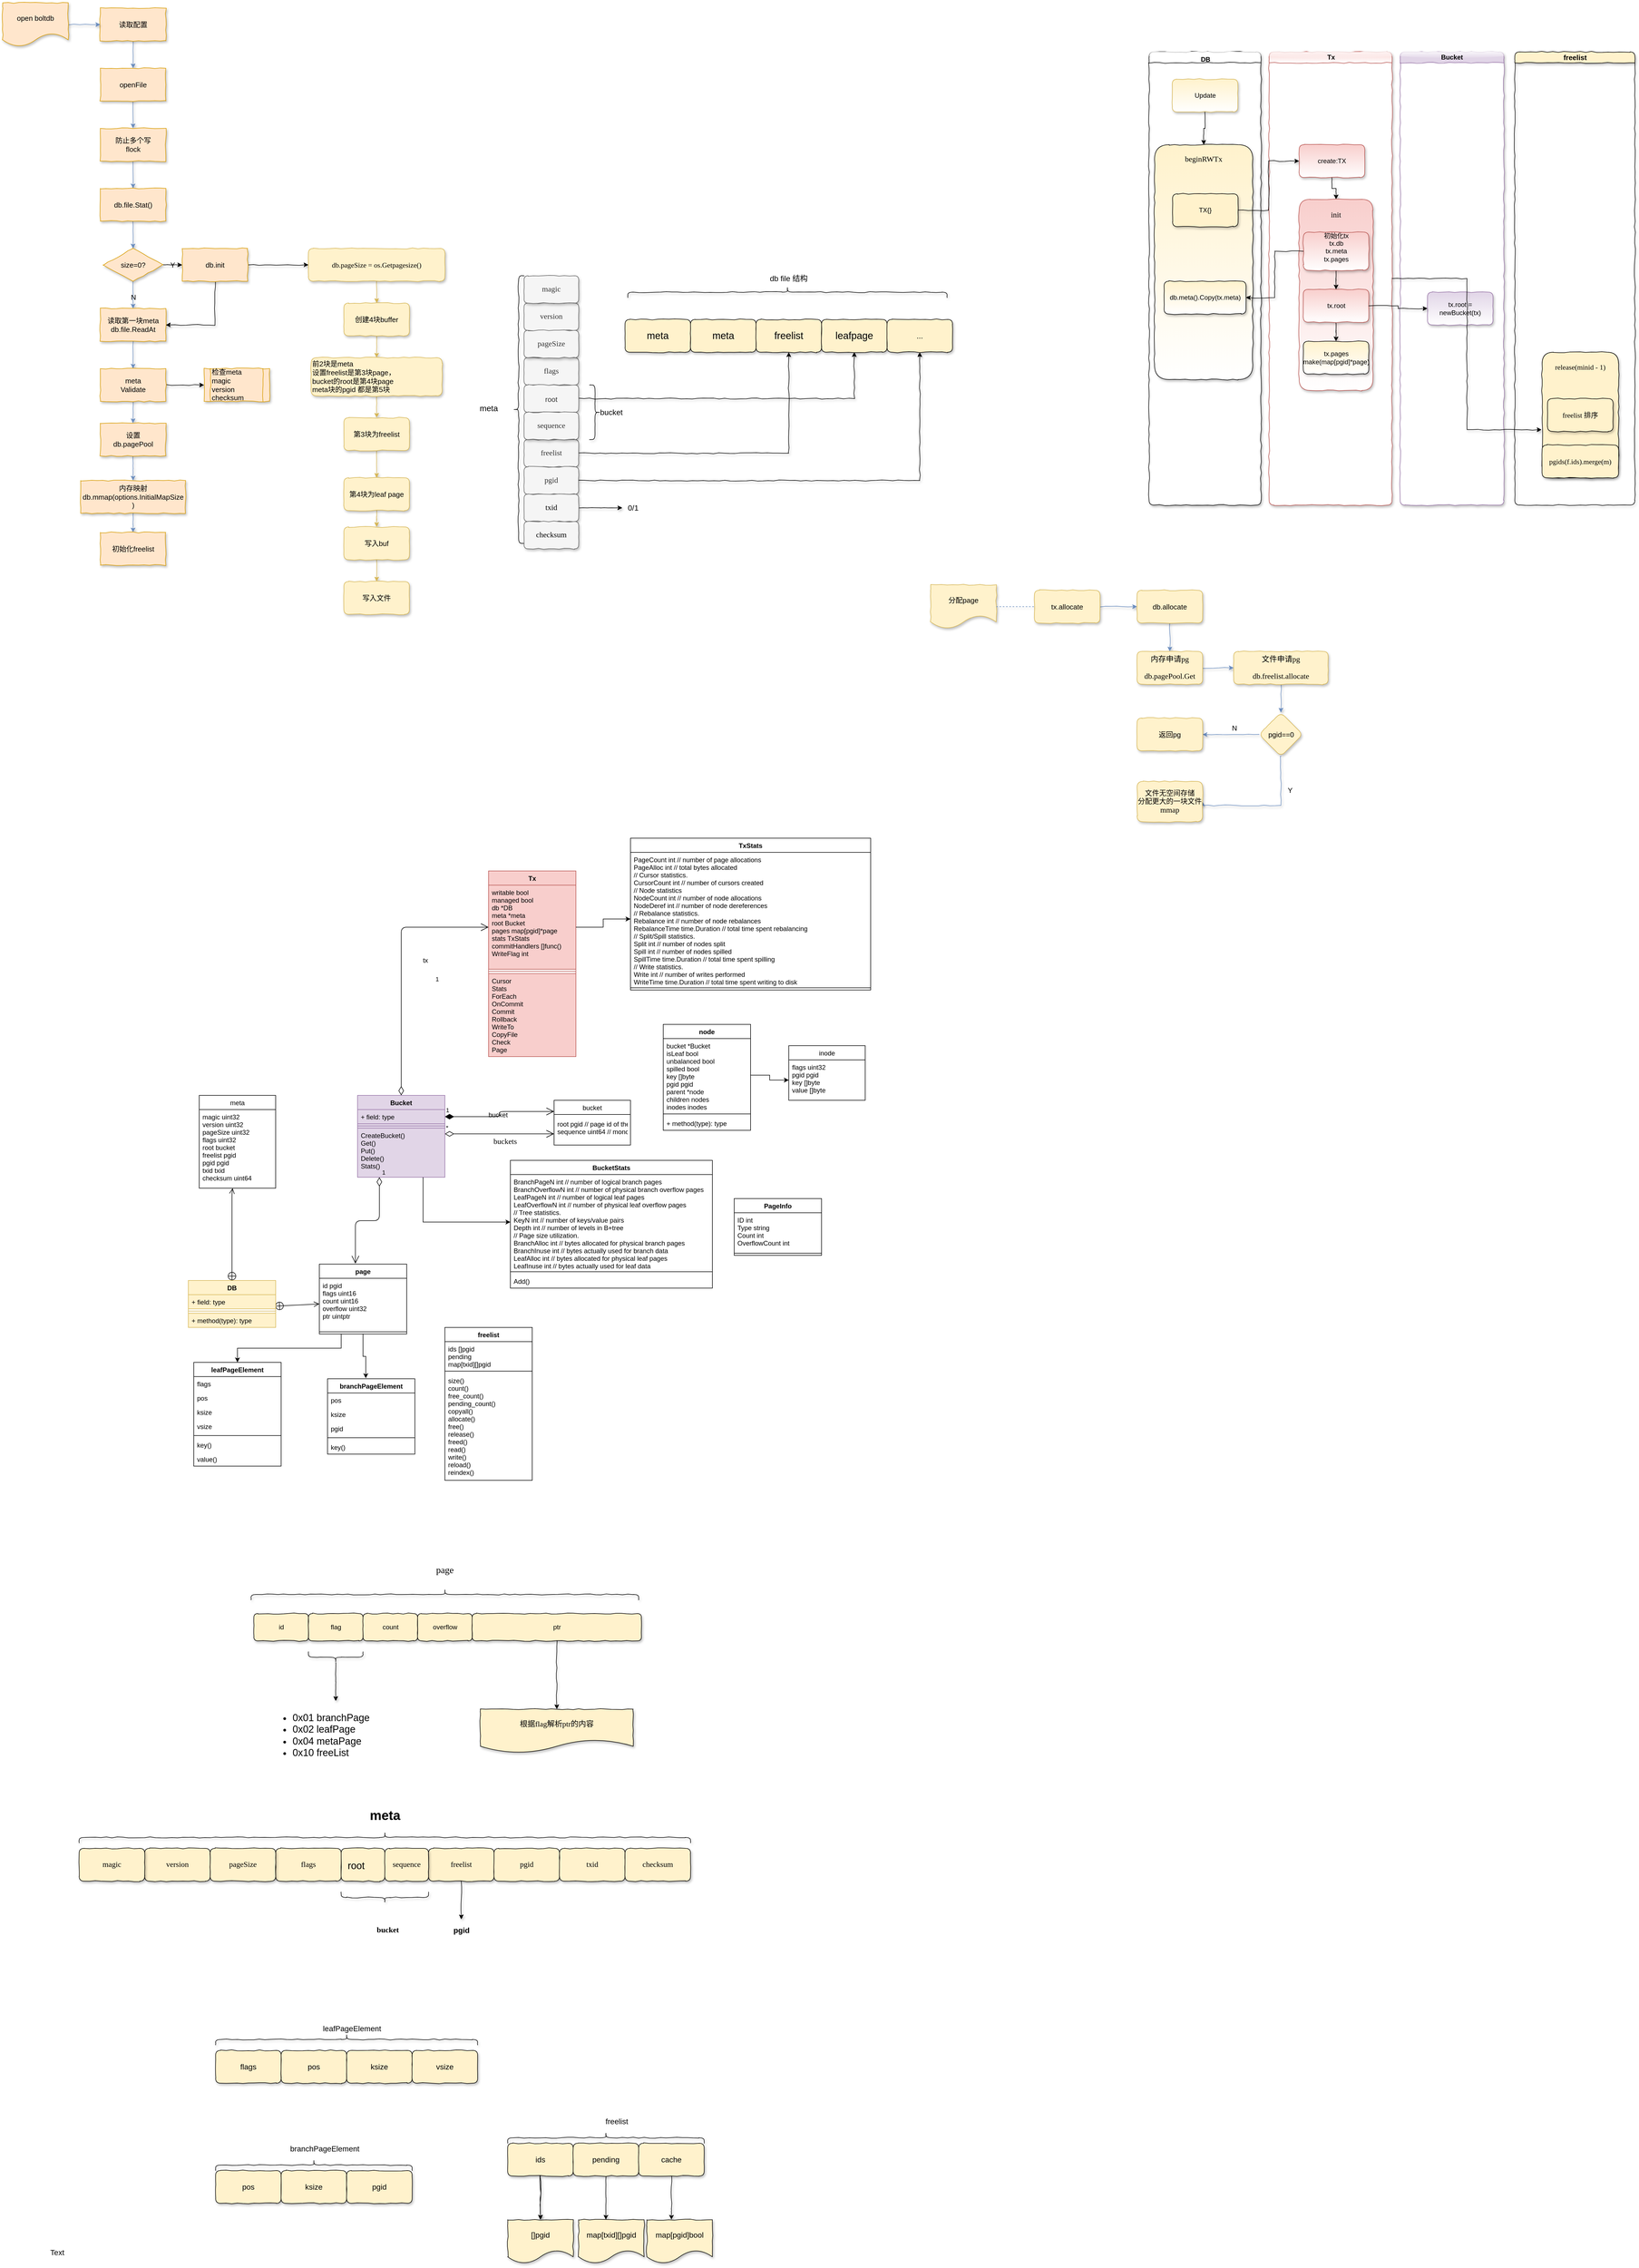 <mxfile version="12.8.5"><diagram id="jDgxw3R2kbd0NuprFz5d" name="第 1 页"><mxGraphModel dx="4246" dy="687" grid="1" gridSize="10" guides="1" tooltips="1" connect="1" arrows="1" fold="1" page="1" pageScale="1" pageWidth="3300" pageHeight="4681" math="0" shadow="0"><root><mxCell id="0"/><mxCell id="1" parent="0"/><mxCell id="U3pct9RAXcISZcyR5JNS-1" style="edgeStyle=orthogonalEdgeStyle;rounded=0;orthogonalLoop=1;jettySize=auto;html=1;entryX=0.5;entryY=0;entryDx=0;entryDy=0;fillColor=#dae8fc;strokeColor=#6c8ebf;shadow=1;labelBackgroundColor=none;fontColor=#000000;comic=1;fontSize=13;" edge="1" parent="1" source="U3pct9RAXcISZcyR5JNS-2" target="U3pct9RAXcISZcyR5JNS-5"><mxGeometry relative="1" as="geometry"/></mxCell><mxCell id="U3pct9RAXcISZcyR5JNS-2" value="读取配置" style="rounded=0;whiteSpace=wrap;html=1;fillColor=#ffe6cc;strokeColor=#d79b00;shadow=1;labelBackgroundColor=none;comic=1;fontSize=13;" vertex="1" parent="1"><mxGeometry x="-121.25" y="180" width="120" height="60" as="geometry"/></mxCell><mxCell id="U3pct9RAXcISZcyR5JNS-3" style="edgeStyle=orthogonalEdgeStyle;rounded=0;orthogonalLoop=1;jettySize=auto;html=1;fillColor=#dae8fc;strokeColor=#6c8ebf;shadow=1;labelBackgroundColor=none;fontColor=#000000;comic=1;entryX=0;entryY=0.5;entryDx=0;entryDy=0;fontSize=13;" edge="1" parent="1" source="U3pct9RAXcISZcyR5JNS-183" target="U3pct9RAXcISZcyR5JNS-2"><mxGeometry relative="1" as="geometry"><mxPoint x="-290" y="140" as="sourcePoint"/></mxGeometry></mxCell><mxCell id="U3pct9RAXcISZcyR5JNS-4" style="edgeStyle=orthogonalEdgeStyle;rounded=0;orthogonalLoop=1;jettySize=auto;html=1;entryX=0.5;entryY=0;entryDx=0;entryDy=0;fillColor=#dae8fc;strokeColor=#6c8ebf;shadow=1;labelBackgroundColor=none;fontColor=#000000;comic=1;fontSize=13;" edge="1" parent="1" source="U3pct9RAXcISZcyR5JNS-5" target="U3pct9RAXcISZcyR5JNS-7"><mxGeometry relative="1" as="geometry"/></mxCell><mxCell id="U3pct9RAXcISZcyR5JNS-5" value="openFile" style="rounded=0;whiteSpace=wrap;html=1;fillColor=#ffe6cc;strokeColor=#d79b00;shadow=1;labelBackgroundColor=none;comic=1;fontSize=13;" vertex="1" parent="1"><mxGeometry x="-121.25" y="290" width="120" height="60" as="geometry"/></mxCell><mxCell id="U3pct9RAXcISZcyR5JNS-6" style="edgeStyle=orthogonalEdgeStyle;rounded=0;orthogonalLoop=1;jettySize=auto;html=1;entryX=0.5;entryY=0;entryDx=0;entryDy=0;fillColor=#dae8fc;strokeColor=#6c8ebf;shadow=1;labelBackgroundColor=none;fontColor=#000000;comic=1;fontSize=13;" edge="1" parent="1" source="U3pct9RAXcISZcyR5JNS-7" target="U3pct9RAXcISZcyR5JNS-9"><mxGeometry relative="1" as="geometry"/></mxCell><mxCell id="U3pct9RAXcISZcyR5JNS-7" value="防止多个写&lt;br style=&quot;font-size: 13px;&quot;&gt;flock" style="rounded=0;whiteSpace=wrap;html=1;fillColor=#ffe6cc;strokeColor=#d79b00;shadow=1;labelBackgroundColor=none;comic=1;fontSize=13;" vertex="1" parent="1"><mxGeometry x="-121.25" y="400" width="120" height="60" as="geometry"/></mxCell><mxCell id="U3pct9RAXcISZcyR5JNS-8" style="edgeStyle=orthogonalEdgeStyle;rounded=0;orthogonalLoop=1;jettySize=auto;html=1;exitX=0.5;exitY=1;exitDx=0;exitDy=0;entryX=0.5;entryY=0;entryDx=0;entryDy=0;fillColor=#dae8fc;strokeColor=#6c8ebf;shadow=1;labelBackgroundColor=none;fontColor=#000000;comic=1;fontSize=13;" edge="1" parent="1" source="U3pct9RAXcISZcyR5JNS-9" target="U3pct9RAXcISZcyR5JNS-13"><mxGeometry relative="1" as="geometry"/></mxCell><mxCell id="U3pct9RAXcISZcyR5JNS-9" value="db.file.Stat()" style="rounded=0;whiteSpace=wrap;html=1;fillColor=#ffe6cc;strokeColor=#d79b00;shadow=1;labelBackgroundColor=none;comic=1;fontSize=13;" vertex="1" parent="1"><mxGeometry x="-121.25" y="510" width="120" height="60" as="geometry"/></mxCell><mxCell id="U3pct9RAXcISZcyR5JNS-10" style="edgeStyle=orthogonalEdgeStyle;rounded=0;orthogonalLoop=1;jettySize=auto;html=1;entryX=0.5;entryY=0;entryDx=0;entryDy=0;fillColor=#dae8fc;strokeColor=#6c8ebf;shadow=1;labelBackgroundColor=none;fontColor=#000000;comic=1;fontSize=13;" edge="1" parent="1" source="U3pct9RAXcISZcyR5JNS-13" target="U3pct9RAXcISZcyR5JNS-15"><mxGeometry relative="1" as="geometry"/></mxCell><mxCell id="U3pct9RAXcISZcyR5JNS-11" value="N" style="text;html=1;align=center;verticalAlign=middle;resizable=0;points=[];labelBackgroundColor=none;fontSize=13;fontColor=#000000;" vertex="1" connectable="0" parent="U3pct9RAXcISZcyR5JNS-10"><mxGeometry x="0.162" relative="1" as="geometry"><mxPoint as="offset"/></mxGeometry></mxCell><mxCell id="U3pct9RAXcISZcyR5JNS-12" value="Y" style="edgeStyle=orthogonalEdgeStyle;rounded=0;orthogonalLoop=1;jettySize=auto;html=1;shadow=1;labelBackgroundColor=none;fontColor=#000000;comic=1;fontSize=13;" edge="1" parent="1" source="U3pct9RAXcISZcyR5JNS-13" target="U3pct9RAXcISZcyR5JNS-26"><mxGeometry relative="1" as="geometry"/></mxCell><mxCell id="U3pct9RAXcISZcyR5JNS-13" value="size=0?" style="rhombus;whiteSpace=wrap;html=1;fillColor=#ffe6cc;strokeColor=#d79b00;shadow=1;labelBackgroundColor=none;comic=1;fontSize=13;" vertex="1" parent="1"><mxGeometry x="-116.25" y="620" width="110" height="60" as="geometry"/></mxCell><mxCell id="U3pct9RAXcISZcyR5JNS-14" value="" style="edgeStyle=orthogonalEdgeStyle;rounded=0;orthogonalLoop=1;jettySize=auto;html=1;fillColor=#dae8fc;strokeColor=#6c8ebf;shadow=1;labelBackgroundColor=none;fontColor=#000000;comic=1;fontSize=13;" edge="1" parent="1" source="U3pct9RAXcISZcyR5JNS-15" target="U3pct9RAXcISZcyR5JNS-18"><mxGeometry relative="1" as="geometry"/></mxCell><mxCell id="U3pct9RAXcISZcyR5JNS-15" value="读取第一块meta&lt;br style=&quot;font-size: 13px;&quot;&gt;db.file.ReadAt" style="rounded=0;whiteSpace=wrap;html=1;fillColor=#ffe6cc;strokeColor=#d79b00;shadow=1;labelBackgroundColor=none;comic=1;fontSize=13;" vertex="1" parent="1"><mxGeometry x="-121.25" y="730" width="120" height="60" as="geometry"/></mxCell><mxCell id="U3pct9RAXcISZcyR5JNS-16" value="" style="edgeStyle=orthogonalEdgeStyle;rounded=0;orthogonalLoop=1;jettySize=auto;html=1;fillColor=#dae8fc;strokeColor=#6c8ebf;shadow=1;labelBackgroundColor=none;fontColor=#000000;comic=1;fontSize=13;" edge="1" parent="1" source="U3pct9RAXcISZcyR5JNS-18" target="U3pct9RAXcISZcyR5JNS-20"><mxGeometry relative="1" as="geometry"/></mxCell><mxCell id="U3pct9RAXcISZcyR5JNS-17" value="" style="edgeStyle=orthogonalEdgeStyle;rounded=0;orthogonalLoop=1;jettySize=auto;html=1;shadow=1;labelBackgroundColor=none;fontColor=#000000;comic=1;fontSize=13;" edge="1" parent="1" source="U3pct9RAXcISZcyR5JNS-18" target="U3pct9RAXcISZcyR5JNS-27"><mxGeometry relative="1" as="geometry"/></mxCell><mxCell id="U3pct9RAXcISZcyR5JNS-18" value="meta&lt;br style=&quot;font-size: 13px;&quot;&gt;Validate" style="rounded=0;whiteSpace=wrap;html=1;fillColor=#ffe6cc;strokeColor=#d79b00;shadow=1;labelBackgroundColor=none;comic=1;fontSize=13;" vertex="1" parent="1"><mxGeometry x="-121.25" y="840" width="120" height="60" as="geometry"/></mxCell><mxCell id="U3pct9RAXcISZcyR5JNS-19" value="" style="edgeStyle=orthogonalEdgeStyle;rounded=0;orthogonalLoop=1;jettySize=auto;html=1;fillColor=#dae8fc;strokeColor=#6c8ebf;shadow=1;labelBackgroundColor=none;fontColor=#000000;comic=1;fontSize=13;" edge="1" parent="1" source="U3pct9RAXcISZcyR5JNS-20" target="U3pct9RAXcISZcyR5JNS-22"><mxGeometry relative="1" as="geometry"/></mxCell><mxCell id="U3pct9RAXcISZcyR5JNS-20" value="设置&lt;br style=&quot;font-size: 13px;&quot;&gt;db.pagePool" style="rounded=0;whiteSpace=wrap;html=1;fillColor=#ffe6cc;strokeColor=#d79b00;shadow=1;labelBackgroundColor=none;comic=1;fontSize=13;" vertex="1" parent="1"><mxGeometry x="-121.25" y="940" width="120" height="60" as="geometry"/></mxCell><mxCell id="U3pct9RAXcISZcyR5JNS-21" value="" style="edgeStyle=orthogonalEdgeStyle;rounded=0;orthogonalLoop=1;jettySize=auto;html=1;fillColor=#dae8fc;strokeColor=#6c8ebf;shadow=1;labelBackgroundColor=none;fontColor=#000000;comic=1;fontSize=13;" edge="1" parent="1" source="U3pct9RAXcISZcyR5JNS-22" target="U3pct9RAXcISZcyR5JNS-23"><mxGeometry relative="1" as="geometry"/></mxCell><mxCell id="U3pct9RAXcISZcyR5JNS-22" value="内存映射&lt;br style=&quot;font-size: 13px;&quot;&gt;db.mmap(options.InitialMapSize&lt;br style=&quot;font-size: 13px;&quot;&gt;)" style="rounded=0;whiteSpace=wrap;html=1;fillColor=#ffe6cc;strokeColor=#d79b00;shadow=1;labelBackgroundColor=none;comic=1;fontSize=13;" vertex="1" parent="1"><mxGeometry x="-157.19" y="1045" width="191.87" height="60" as="geometry"/></mxCell><mxCell id="U3pct9RAXcISZcyR5JNS-23" value="初始化freelist" style="rounded=0;whiteSpace=wrap;html=1;fillColor=#ffe6cc;strokeColor=#d79b00;shadow=1;labelBackgroundColor=none;comic=1;fontSize=13;" vertex="1" parent="1"><mxGeometry x="-121.25" y="1140" width="120" height="60" as="geometry"/></mxCell><mxCell id="U3pct9RAXcISZcyR5JNS-24" style="edgeStyle=orthogonalEdgeStyle;rounded=0;orthogonalLoop=1;jettySize=auto;html=1;entryX=1;entryY=0.5;entryDx=0;entryDy=0;shadow=1;labelBackgroundColor=none;fontColor=#000000;comic=1;fontSize=13;" edge="1" parent="1" source="U3pct9RAXcISZcyR5JNS-26" target="U3pct9RAXcISZcyR5JNS-15"><mxGeometry relative="1" as="geometry"><Array as="points"><mxPoint x="88.75" y="760"/></Array></mxGeometry></mxCell><mxCell id="U3pct9RAXcISZcyR5JNS-25" style="edgeStyle=orthogonalEdgeStyle;rounded=0;comic=1;orthogonalLoop=1;jettySize=auto;html=1;entryX=0;entryY=0.5;entryDx=0;entryDy=0;shadow=1;labelBackgroundColor=none;fontSize=14;fontColor=#000000;" edge="1" parent="1" source="U3pct9RAXcISZcyR5JNS-26" target="U3pct9RAXcISZcyR5JNS-182"><mxGeometry relative="1" as="geometry"/></mxCell><mxCell id="U3pct9RAXcISZcyR5JNS-26" value="db.init" style="rounded=0;whiteSpace=wrap;html=1;shadow=1;labelBackgroundColor=none;comic=1;fillColor=#ffe6cc;strokeColor=#d79b00;fontSize=13;" vertex="1" parent="1"><mxGeometry x="28.75" y="620" width="120" height="60" as="geometry"/></mxCell><mxCell id="U3pct9RAXcISZcyR5JNS-27" value="检查meta&lt;br style=&quot;font-size: 13px;&quot;&gt;magic&lt;br style=&quot;font-size: 13px;&quot;&gt;version&lt;br style=&quot;font-size: 13px;&quot;&gt;checksum" style="shape=process;whiteSpace=wrap;html=1;backgroundOutline=1;shadow=1;labelBackgroundColor=none;comic=1;fillColor=#ffe6cc;strokeColor=#d79b00;align=left;fontSize=13;" vertex="1" parent="1"><mxGeometry x="68.75" y="840" width="120" height="60" as="geometry"/></mxCell><mxCell id="U3pct9RAXcISZcyR5JNS-28" value="" style="endArrow=open;startArrow=circlePlus;endFill=0;startFill=0;endSize=8;html=1;exitX=0.5;exitY=0;exitDx=0;exitDy=0;labelBackgroundColor=none;fontColor=#000000;" edge="1" parent="1" source="U3pct9RAXcISZcyR5JNS-41" target="U3pct9RAXcISZcyR5JNS-49"><mxGeometry width="160" relative="1" as="geometry"><mxPoint x="240" y="2360" as="sourcePoint"/><mxPoint x="290" y="2360" as="targetPoint"/><Array as="points"><mxPoint x="120" y="2350"/></Array></mxGeometry></mxCell><mxCell id="U3pct9RAXcISZcyR5JNS-29" value="" style="endArrow=open;startArrow=circlePlus;endFill=0;startFill=0;endSize=8;html=1;exitX=0.994;exitY=0.808;exitDx=0;exitDy=0;exitPerimeter=0;entryX=0;entryY=0.5;entryDx=0;entryDy=0;labelBackgroundColor=none;fontColor=#000000;" edge="1" parent="1" source="U3pct9RAXcISZcyR5JNS-42" target="U3pct9RAXcISZcyR5JNS-88"><mxGeometry width="160" relative="1" as="geometry"><mxPoint x="180" y="2460" as="sourcePoint"/><mxPoint x="340" y="2460" as="targetPoint"/></mxGeometry></mxCell><mxCell id="U3pct9RAXcISZcyR5JNS-30" value="1" style="endArrow=open;html=1;endSize=12;startArrow=diamondThin;startSize=14;startFill=1;edgeStyle=orthogonalEdgeStyle;align=left;verticalAlign=bottom;exitX=1;exitY=0.5;exitDx=0;exitDy=0;entryX=0;entryY=0.25;entryDx=0;entryDy=0;labelBackgroundColor=none;fontColor=#000000;" edge="1" parent="1" source="U3pct9RAXcISZcyR5JNS-69" target="U3pct9RAXcISZcyR5JNS-47"><mxGeometry x="-1" y="3" relative="1" as="geometry"><mxPoint x="510" y="2050" as="sourcePoint"/><mxPoint x="690" y="2210" as="targetPoint"/></mxGeometry></mxCell><mxCell id="U3pct9RAXcISZcyR5JNS-31" value="bucket" style="text;html=1;align=center;verticalAlign=middle;resizable=0;points=[];labelBackgroundColor=none;fontColor=#000000;" vertex="1" connectable="0" parent="U3pct9RAXcISZcyR5JNS-30"><mxGeometry x="-0.081" y="3" relative="1" as="geometry"><mxPoint as="offset"/></mxGeometry></mxCell><mxCell id="U3pct9RAXcISZcyR5JNS-32" value="1" style="endArrow=open;html=1;endSize=12;startArrow=diamondThin;startSize=14;startFill=0;edgeStyle=orthogonalEdgeStyle;align=left;verticalAlign=bottom;exitX=0.5;exitY=0;exitDx=0;exitDy=0;entryX=0;entryY=0.5;entryDx=0;entryDy=0;labelBackgroundColor=none;fontColor=#000000;" edge="1" parent="1" source="U3pct9RAXcISZcyR5JNS-68" target="U3pct9RAXcISZcyR5JNS-35"><mxGeometry x="-0.126" y="-61" relative="1" as="geometry"><mxPoint x="450" y="2060" as="sourcePoint"/><mxPoint x="610" y="2060" as="targetPoint"/><Array as="points"><mxPoint x="430" y="1863"/></Array><mxPoint as="offset"/></mxGeometry></mxCell><mxCell id="U3pct9RAXcISZcyR5JNS-33" value="tx" style="text;html=1;align=center;verticalAlign=middle;resizable=0;points=[];labelBackgroundColor=none;fontColor=#000000;" vertex="1" connectable="0" parent="U3pct9RAXcISZcyR5JNS-32"><mxGeometry x="-0.299" y="-37" relative="1" as="geometry"><mxPoint x="7" y="-83" as="offset"/></mxGeometry></mxCell><mxCell id="U3pct9RAXcISZcyR5JNS-34" value="Tx" style="swimlane;fontStyle=1;align=center;verticalAlign=top;childLayout=stackLayout;horizontal=1;startSize=26;horizontalStack=0;resizeParent=1;resizeParentMax=0;resizeLast=0;collapsible=1;marginBottom=0;fillColor=#f8cecc;strokeColor=#b85450;labelBackgroundColor=none;fontColor=#000000;" vertex="1" parent="1"><mxGeometry x="590" y="1760" width="160" height="340" as="geometry"/></mxCell><mxCell id="U3pct9RAXcISZcyR5JNS-35" value="writable       bool&#10;managed        bool&#10;db             *DB&#10;meta           *meta&#10;root           Bucket&#10;pages          map[pgid]*page&#10;stats          TxStats&#10;commitHandlers []func()&#10;WriteFlag int" style="text;strokeColor=#b85450;fillColor=#f8cecc;align=left;verticalAlign=top;spacingLeft=4;spacingRight=4;overflow=hidden;rotatable=0;points=[[0,0.5],[1,0.5]];portConstraint=eastwest;labelBackgroundColor=none;fontColor=#000000;" vertex="1" parent="U3pct9RAXcISZcyR5JNS-34"><mxGeometry y="26" width="160" height="154" as="geometry"/></mxCell><mxCell id="U3pct9RAXcISZcyR5JNS-36" value="" style="line;strokeWidth=1;fillColor=#f8cecc;align=left;verticalAlign=middle;spacingTop=-1;spacingLeft=3;spacingRight=3;rotatable=0;labelPosition=right;points=[];portConstraint=eastwest;strokeColor=#b85450;labelBackgroundColor=none;fontColor=#000000;" vertex="1" parent="U3pct9RAXcISZcyR5JNS-34"><mxGeometry y="180" width="160" height="8" as="geometry"/></mxCell><mxCell id="U3pct9RAXcISZcyR5JNS-37" value="Cursor&#10;Stats&#10;ForEach&#10;OnCommit&#10;Commit&#10;Rollback&#10;WriteTo&#10;CopyFile&#10;Check&#10;Page" style="text;strokeColor=#b85450;fillColor=#f8cecc;align=left;verticalAlign=top;spacingLeft=4;spacingRight=4;overflow=hidden;rotatable=0;points=[[0,0.5],[1,0.5]];portConstraint=eastwest;labelBackgroundColor=none;fontColor=#000000;" vertex="1" parent="U3pct9RAXcISZcyR5JNS-34"><mxGeometry y="188" width="160" height="152" as="geometry"/></mxCell><mxCell id="U3pct9RAXcISZcyR5JNS-38" value="TxStats" style="swimlane;fontStyle=1;align=center;verticalAlign=top;childLayout=stackLayout;horizontal=1;startSize=26;horizontalStack=0;resizeParent=1;resizeParentMax=0;resizeLast=0;collapsible=1;marginBottom=0;labelBackgroundColor=none;fontColor=#000000;" vertex="1" parent="1"><mxGeometry x="850" y="1700" width="440" height="278" as="geometry"/></mxCell><mxCell id="U3pct9RAXcISZcyR5JNS-39" value="PageCount int // number of page allocations&#10;PageAlloc int // total bytes allocated&#10;// Cursor statistics.&#10;CursorCount int // number of cursors created&#10;// Node statistics&#10;NodeCount int // number of node allocations&#10;NodeDeref int // number of node dereferences&#10;// Rebalance statistics.&#10;Rebalance     int           // number of node rebalances&#10;RebalanceTime time.Duration // total time spent rebalancing&#10;// Split/Spill statistics.&#10;Split     int           // number of nodes split&#10;Spill     int           // number of nodes spilled&#10;SpillTime time.Duration // total time spent spilling&#10;// Write statistics.&#10;Write     int           // number of writes performed&#10;WriteTime time.Duration // total time spent writing to disk" style="text;strokeColor=none;fillColor=none;align=left;verticalAlign=top;spacingLeft=4;spacingRight=4;overflow=hidden;rotatable=0;points=[[0,0.5],[1,0.5]];portConstraint=eastwest;labelBackgroundColor=none;fontColor=#000000;" vertex="1" parent="U3pct9RAXcISZcyR5JNS-38"><mxGeometry y="26" width="440" height="244" as="geometry"/></mxCell><mxCell id="U3pct9RAXcISZcyR5JNS-40" value="" style="line;strokeWidth=1;fillColor=none;align=left;verticalAlign=middle;spacingTop=-1;spacingLeft=3;spacingRight=3;rotatable=0;labelPosition=right;points=[];portConstraint=eastwest;labelBackgroundColor=none;fontColor=#000000;" vertex="1" parent="U3pct9RAXcISZcyR5JNS-38"><mxGeometry y="270" width="440" height="8" as="geometry"/></mxCell><mxCell id="U3pct9RAXcISZcyR5JNS-41" value="DB" style="swimlane;fontStyle=1;align=center;verticalAlign=top;childLayout=stackLayout;horizontal=1;startSize=26;horizontalStack=0;resizeParent=1;resizeParentMax=0;resizeLast=0;collapsible=1;marginBottom=0;fillColor=#fff2cc;strokeColor=#d6b656;labelBackgroundColor=none;fontColor=#000000;" vertex="1" parent="1"><mxGeometry x="40" y="2510" width="160" height="86" as="geometry"/></mxCell><mxCell id="U3pct9RAXcISZcyR5JNS-42" value="+ field: type" style="text;strokeColor=#d6b656;fillColor=#fff2cc;align=left;verticalAlign=top;spacingLeft=4;spacingRight=4;overflow=hidden;rotatable=0;points=[[0,0.5],[1,0.5]];portConstraint=eastwest;labelBackgroundColor=none;fontColor=#000000;" vertex="1" parent="U3pct9RAXcISZcyR5JNS-41"><mxGeometry y="26" width="160" height="26" as="geometry"/></mxCell><mxCell id="U3pct9RAXcISZcyR5JNS-43" value="" style="line;strokeWidth=1;fillColor=#fff2cc;align=left;verticalAlign=middle;spacingTop=-1;spacingLeft=3;spacingRight=3;rotatable=0;labelPosition=right;points=[];portConstraint=eastwest;strokeColor=#d6b656;labelBackgroundColor=none;fontColor=#000000;" vertex="1" parent="U3pct9RAXcISZcyR5JNS-41"><mxGeometry y="52" width="160" height="8" as="geometry"/></mxCell><mxCell id="U3pct9RAXcISZcyR5JNS-44" value="+ method(type): type" style="text;strokeColor=#d6b656;fillColor=#fff2cc;align=left;verticalAlign=top;spacingLeft=4;spacingRight=4;overflow=hidden;rotatable=0;points=[[0,0.5],[1,0.5]];portConstraint=eastwest;labelBackgroundColor=none;fontColor=#000000;" vertex="1" parent="U3pct9RAXcISZcyR5JNS-41"><mxGeometry y="60" width="160" height="26" as="geometry"/></mxCell><mxCell id="U3pct9RAXcISZcyR5JNS-45" value="" style="group;labelBackgroundColor=none;fontColor=#000000;" vertex="1" connectable="0" parent="1"><mxGeometry x="710" y="2180" width="140" height="89" as="geometry"/></mxCell><mxCell id="U3pct9RAXcISZcyR5JNS-46" value="root     pgid   // page id of the bucket's root-level page&#10;sequence uint64 // monotonically incrementing, used by NextSequence()" style="text;strokeColor=none;fillColor=none;align=left;verticalAlign=top;spacingLeft=4;spacingRight=4;overflow=hidden;rotatable=0;points=[[0,0.5],[1,0.5]];portConstraint=eastwest;labelBackgroundColor=none;fontColor=#000000;" vertex="1" parent="U3pct9RAXcISZcyR5JNS-45"><mxGeometry y="30" width="140" height="59" as="geometry"/></mxCell><mxCell id="U3pct9RAXcISZcyR5JNS-47" value="bucket" style="swimlane;fontStyle=0;childLayout=stackLayout;horizontal=1;startSize=26;fillColor=none;horizontalStack=0;resizeParent=1;resizeParentMax=0;resizeLast=0;collapsible=1;marginBottom=0;labelBackgroundColor=none;fontColor=#000000;" vertex="1" parent="U3pct9RAXcISZcyR5JNS-45"><mxGeometry width="140" height="82" as="geometry"/></mxCell><mxCell id="U3pct9RAXcISZcyR5JNS-48" value="meta" style="swimlane;fontStyle=0;childLayout=stackLayout;horizontal=1;startSize=26;fillColor=none;horizontalStack=0;resizeParent=1;resizeParentMax=0;resizeLast=0;collapsible=1;marginBottom=0;labelBackgroundColor=none;fontColor=#000000;" vertex="1" parent="1"><mxGeometry x="60" y="2171" width="140" height="170" as="geometry"/></mxCell><mxCell id="U3pct9RAXcISZcyR5JNS-49" value="magic    uint32&#10;version  uint32&#10;pageSize uint32&#10;flags    uint32&#10;root     bucket&#10;freelist pgid&#10;pgid     pgid&#10;txid     txid&#10;checksum uint64" style="text;strokeColor=none;fillColor=none;align=left;verticalAlign=top;spacingLeft=4;spacingRight=4;overflow=hidden;rotatable=0;points=[[0,0.5],[1,0.5]];portConstraint=eastwest;labelBackgroundColor=none;fontColor=#000000;" vertex="1" parent="U3pct9RAXcISZcyR5JNS-48"><mxGeometry y="26" width="140" height="144" as="geometry"/></mxCell><mxCell id="U3pct9RAXcISZcyR5JNS-50" value="leafPageElement" style="swimlane;fontStyle=1;align=center;verticalAlign=top;childLayout=stackLayout;horizontal=1;startSize=26;horizontalStack=0;resizeParent=1;resizeParentMax=0;resizeLast=0;collapsible=1;marginBottom=0;labelBackgroundColor=none;fontColor=#000000;" vertex="1" parent="1"><mxGeometry x="50" y="2660" width="160" height="190" as="geometry"/></mxCell><mxCell id="U3pct9RAXcISZcyR5JNS-51" value="flags" style="text;strokeColor=none;fillColor=none;align=left;verticalAlign=top;spacingLeft=4;spacingRight=4;overflow=hidden;rotatable=0;points=[[0,0.5],[1,0.5]];portConstraint=eastwest;labelBackgroundColor=none;fontColor=#000000;" vertex="1" parent="U3pct9RAXcISZcyR5JNS-50"><mxGeometry y="26" width="160" height="26" as="geometry"/></mxCell><mxCell id="U3pct9RAXcISZcyR5JNS-52" value="pos" style="text;strokeColor=none;fillColor=none;align=left;verticalAlign=top;spacingLeft=4;spacingRight=4;overflow=hidden;rotatable=0;points=[[0,0.5],[1,0.5]];portConstraint=eastwest;labelBackgroundColor=none;fontColor=#000000;" vertex="1" parent="U3pct9RAXcISZcyR5JNS-50"><mxGeometry y="52" width="160" height="26" as="geometry"/></mxCell><mxCell id="U3pct9RAXcISZcyR5JNS-53" value="ksize" style="text;strokeColor=none;fillColor=none;align=left;verticalAlign=top;spacingLeft=4;spacingRight=4;overflow=hidden;rotatable=0;points=[[0,0.5],[1,0.5]];portConstraint=eastwest;labelBackgroundColor=none;fontColor=#000000;" vertex="1" parent="U3pct9RAXcISZcyR5JNS-50"><mxGeometry y="78" width="160" height="26" as="geometry"/></mxCell><mxCell id="U3pct9RAXcISZcyR5JNS-54" value="vsize" style="text;strokeColor=none;fillColor=none;align=left;verticalAlign=top;spacingLeft=4;spacingRight=4;overflow=hidden;rotatable=0;points=[[0,0.5],[1,0.5]];portConstraint=eastwest;labelBackgroundColor=none;fontColor=#000000;" vertex="1" parent="U3pct9RAXcISZcyR5JNS-50"><mxGeometry y="104" width="160" height="26" as="geometry"/></mxCell><mxCell id="U3pct9RAXcISZcyR5JNS-55" value="" style="line;strokeWidth=1;fillColor=none;align=left;verticalAlign=middle;spacingTop=-1;spacingLeft=3;spacingRight=3;rotatable=0;labelPosition=right;points=[];portConstraint=eastwest;labelBackgroundColor=none;fontColor=#000000;" vertex="1" parent="U3pct9RAXcISZcyR5JNS-50"><mxGeometry y="130" width="160" height="8" as="geometry"/></mxCell><mxCell id="U3pct9RAXcISZcyR5JNS-56" value="key()" style="text;strokeColor=none;fillColor=none;align=left;verticalAlign=top;spacingLeft=4;spacingRight=4;overflow=hidden;rotatable=0;points=[[0,0.5],[1,0.5]];portConstraint=eastwest;labelBackgroundColor=none;fontColor=#000000;" vertex="1" parent="U3pct9RAXcISZcyR5JNS-50"><mxGeometry y="138" width="160" height="26" as="geometry"/></mxCell><mxCell id="U3pct9RAXcISZcyR5JNS-57" value="value()" style="text;strokeColor=none;fillColor=none;align=left;verticalAlign=top;spacingLeft=4;spacingRight=4;overflow=hidden;rotatable=0;points=[[0,0.5],[1,0.5]];portConstraint=eastwest;labelBackgroundColor=none;fontColor=#000000;" vertex="1" parent="U3pct9RAXcISZcyR5JNS-50"><mxGeometry y="164" width="160" height="26" as="geometry"/></mxCell><mxCell id="U3pct9RAXcISZcyR5JNS-58" value="freelist" style="swimlane;fontStyle=1;align=center;verticalAlign=top;childLayout=stackLayout;horizontal=1;startSize=26;horizontalStack=0;resizeParent=1;resizeParentMax=0;resizeLast=0;collapsible=1;marginBottom=0;labelBackgroundColor=none;fontColor=#000000;" vertex="1" parent="1"><mxGeometry x="510" y="2596" width="160" height="280" as="geometry"/></mxCell><mxCell id="U3pct9RAXcISZcyR5JNS-59" value="ids     []pgid &#10;pending &#10;map[txid][]pgid " style="text;strokeColor=none;fillColor=none;align=left;verticalAlign=top;spacingLeft=4;spacingRight=4;overflow=hidden;rotatable=0;points=[[0,0.5],[1,0.5]];portConstraint=eastwest;labelBackgroundColor=none;fontColor=#000000;" vertex="1" parent="U3pct9RAXcISZcyR5JNS-58"><mxGeometry y="26" width="160" height="50" as="geometry"/></mxCell><mxCell id="U3pct9RAXcISZcyR5JNS-60" value="" style="line;strokeWidth=1;fillColor=none;align=left;verticalAlign=middle;spacingTop=-1;spacingLeft=3;spacingRight=3;rotatable=0;labelPosition=right;points=[];portConstraint=eastwest;labelBackgroundColor=none;fontColor=#000000;" vertex="1" parent="U3pct9RAXcISZcyR5JNS-58"><mxGeometry y="76" width="160" height="8" as="geometry"/></mxCell><mxCell id="U3pct9RAXcISZcyR5JNS-61" value="size()&#10;count()&#10;free_count()&#10;pending_count()&#10;copyall()&#10;allocate()&#10;free()&#10;release()&#10;freed()&#10;read()&#10;write()&#10;reload()&#10;reindex()&#10;" style="text;strokeColor=none;fillColor=none;align=left;verticalAlign=top;spacingLeft=4;spacingRight=4;overflow=hidden;rotatable=0;points=[[0,0.5],[1,0.5]];portConstraint=eastwest;labelBackgroundColor=none;fontColor=#000000;" vertex="1" parent="U3pct9RAXcISZcyR5JNS-58"><mxGeometry y="84" width="160" height="196" as="geometry"/></mxCell><mxCell id="U3pct9RAXcISZcyR5JNS-62" value="" style="group;labelBackgroundColor=none;fontColor=#000000;" vertex="1" connectable="0" parent="1"><mxGeometry x="1040" y="2360" width="160" height="104" as="geometry"/></mxCell><mxCell id="U3pct9RAXcISZcyR5JNS-63" value="PageInfo" style="swimlane;fontStyle=1;align=center;verticalAlign=top;childLayout=stackLayout;horizontal=1;startSize=26;horizontalStack=0;resizeParent=1;resizeParentMax=0;resizeLast=0;collapsible=1;marginBottom=0;labelBackgroundColor=none;fontColor=#000000;" vertex="1" parent="U3pct9RAXcISZcyR5JNS-62"><mxGeometry width="160" height="104" as="geometry"/></mxCell><mxCell id="U3pct9RAXcISZcyR5JNS-64" value="ID            int&#10;Type          string&#10;Count         int&#10;OverflowCount int" style="text;strokeColor=none;fillColor=none;align=left;verticalAlign=top;spacingLeft=4;spacingRight=4;overflow=hidden;rotatable=0;points=[[0,0.5],[1,0.5]];portConstraint=eastwest;labelBackgroundColor=none;fontColor=#000000;" vertex="1" parent="U3pct9RAXcISZcyR5JNS-63"><mxGeometry y="26" width="160" height="70" as="geometry"/></mxCell><mxCell id="U3pct9RAXcISZcyR5JNS-65" value="" style="line;strokeWidth=1;fillColor=none;align=left;verticalAlign=middle;spacingTop=-1;spacingLeft=3;spacingRight=3;rotatable=0;labelPosition=right;points=[];portConstraint=eastwest;labelBackgroundColor=none;fontColor=#000000;" vertex="1" parent="U3pct9RAXcISZcyR5JNS-63"><mxGeometry y="96" width="160" height="8" as="geometry"/></mxCell><mxCell id="U3pct9RAXcISZcyR5JNS-66" value="" style="group;fillColor=#e1d5e7;strokeColor=#9673a6;labelBackgroundColor=none;fontColor=#000000;" vertex="1" connectable="0" parent="1"><mxGeometry x="350" y="2171" width="160" height="150" as="geometry"/></mxCell><mxCell id="U3pct9RAXcISZcyR5JNS-67" value="" style="group;fillColor=#e1d5e7;strokeColor=#9673a6;labelBackgroundColor=none;fontColor=#000000;" vertex="1" connectable="0" parent="U3pct9RAXcISZcyR5JNS-66"><mxGeometry width="160" height="150" as="geometry"/></mxCell><mxCell id="U3pct9RAXcISZcyR5JNS-68" value="Bucket" style="swimlane;fontStyle=1;align=center;verticalAlign=top;childLayout=stackLayout;horizontal=1;startSize=26;horizontalStack=0;resizeParent=1;resizeParentMax=0;resizeLast=0;collapsible=1;marginBottom=0;fillColor=#e1d5e7;strokeColor=#9673a6;labelBackgroundColor=none;fontColor=#000000;" vertex="1" parent="U3pct9RAXcISZcyR5JNS-67"><mxGeometry width="160" height="150" as="geometry"/></mxCell><mxCell id="U3pct9RAXcISZcyR5JNS-69" value="+ field: type" style="text;strokeColor=#9673a6;fillColor=#e1d5e7;align=left;verticalAlign=top;spacingLeft=4;spacingRight=4;overflow=hidden;rotatable=0;points=[[0,0.5],[1,0.5]];portConstraint=eastwest;labelBackgroundColor=none;fontColor=#000000;" vertex="1" parent="U3pct9RAXcISZcyR5JNS-68"><mxGeometry y="26" width="160" height="26" as="geometry"/></mxCell><mxCell id="U3pct9RAXcISZcyR5JNS-70" value="" style="line;strokeWidth=1;fillColor=#e1d5e7;align=left;verticalAlign=middle;spacingTop=-1;spacingLeft=3;spacingRight=3;rotatable=0;labelPosition=right;points=[];portConstraint=eastwest;strokeColor=#9673a6;labelBackgroundColor=none;fontColor=#000000;" vertex="1" parent="U3pct9RAXcISZcyR5JNS-68"><mxGeometry y="52" width="160" height="8" as="geometry"/></mxCell><object label="CreateBucket()&#10;Get()&#10;Put()&#10;Delete()&#10;Stats()&#10;" CreateBucketIfNotExists="*Bucket, error" DeleteBucket="" id="U3pct9RAXcISZcyR5JNS-71"><mxCell style="text;strokeColor=#9673a6;fillColor=#e1d5e7;align=left;verticalAlign=top;spacingLeft=4;spacingRight=4;overflow=hidden;rotatable=0;points=[[0,0.5],[1,0.5]];portConstraint=eastwest;labelBackgroundColor=none;fontColor=#000000;" vertex="1" parent="U3pct9RAXcISZcyR5JNS-68"><mxGeometry y="60" width="160" height="90" as="geometry"/></mxCell></object><mxCell id="U3pct9RAXcISZcyR5JNS-72" value="*" style="endArrow=open;html=1;endSize=12;startArrow=diamondThin;startSize=14;startFill=0;edgeStyle=orthogonalEdgeStyle;align=left;verticalAlign=bottom;entryX=0;entryY=0.75;entryDx=0;entryDy=0;labelBackgroundColor=none;fontColor=#000000;" edge="1" parent="1" source="U3pct9RAXcISZcyR5JNS-71" target="U3pct9RAXcISZcyR5JNS-47"><mxGeometry x="-1" y="3" relative="1" as="geometry"><mxPoint x="570" y="2286" as="sourcePoint"/><mxPoint x="670" y="2242" as="targetPoint"/><Array as="points"><mxPoint x="580" y="2242"/></Array></mxGeometry></mxCell><mxCell id="U3pct9RAXcISZcyR5JNS-73" value="&lt;pre style=&quot;font-family: inconsolata; font-size: 10.5pt;&quot;&gt;&lt;span style=&quot;&quot;&gt;buckets&lt;/span&gt;&lt;/pre&gt;" style="text;html=1;align=center;verticalAlign=middle;resizable=0;points=[];labelBackgroundColor=none;fontColor=#000000;" vertex="1" connectable="0" parent="U3pct9RAXcISZcyR5JNS-72"><mxGeometry x="-0.029" relative="1" as="geometry"><mxPoint x="13" y="14.5" as="offset"/></mxGeometry></mxCell><mxCell id="U3pct9RAXcISZcyR5JNS-74" value="1" style="endArrow=open;html=1;endSize=12;startArrow=diamondThin;startSize=14;startFill=0;edgeStyle=orthogonalEdgeStyle;align=left;verticalAlign=bottom;entryX=0.413;entryY=-0.008;entryDx=0;entryDy=0;entryPerimeter=0;exitX=0.25;exitY=1;exitDx=0;exitDy=0;labelBackgroundColor=none;fontColor=#000000;" edge="1" parent="1" source="U3pct9RAXcISZcyR5JNS-68" target="U3pct9RAXcISZcyR5JNS-87"><mxGeometry x="-1" y="3" relative="1" as="geometry"><mxPoint x="346" y="2330" as="sourcePoint"/><mxPoint x="290" y="2420" as="targetPoint"/></mxGeometry></mxCell><mxCell id="U3pct9RAXcISZcyR5JNS-75" value="" style="group;labelBackgroundColor=none;fontColor=#000000;" vertex="1" connectable="0" parent="1"><mxGeometry x="910" y="2041" width="160" height="194" as="geometry"/></mxCell><mxCell id="U3pct9RAXcISZcyR5JNS-76" value="node" style="swimlane;fontStyle=1;align=center;verticalAlign=top;childLayout=stackLayout;horizontal=1;startSize=26;horizontalStack=0;resizeParent=1;resizeParentMax=0;resizeLast=0;collapsible=1;marginBottom=0;labelBackgroundColor=none;fontColor=#000000;" vertex="1" parent="U3pct9RAXcISZcyR5JNS-75"><mxGeometry width="160" height="194" as="geometry"/></mxCell><mxCell id="U3pct9RAXcISZcyR5JNS-77" value="bucket     *Bucket&#10;isLeaf     bool&#10;unbalanced bool&#10;spilled    bool&#10;key        []byte&#10;pgid       pgid&#10;parent     *node&#10;children   nodes&#10;inodes     inodes" style="text;strokeColor=none;fillColor=none;align=left;verticalAlign=top;spacingLeft=4;spacingRight=4;overflow=hidden;rotatable=0;points=[[0,0.5],[1,0.5]];portConstraint=eastwest;labelBackgroundColor=none;fontColor=#000000;" vertex="1" parent="U3pct9RAXcISZcyR5JNS-76"><mxGeometry y="26" width="160" height="134" as="geometry"/></mxCell><mxCell id="U3pct9RAXcISZcyR5JNS-78" value="" style="line;strokeWidth=1;fillColor=none;align=left;verticalAlign=middle;spacingTop=-1;spacingLeft=3;spacingRight=3;rotatable=0;labelPosition=right;points=[];portConstraint=eastwest;labelBackgroundColor=none;fontColor=#000000;" vertex="1" parent="U3pct9RAXcISZcyR5JNS-76"><mxGeometry y="160" width="160" height="8" as="geometry"/></mxCell><mxCell id="U3pct9RAXcISZcyR5JNS-79" value="+ method(type): type" style="text;strokeColor=none;fillColor=none;align=left;verticalAlign=top;spacingLeft=4;spacingRight=4;overflow=hidden;rotatable=0;points=[[0,0.5],[1,0.5]];portConstraint=eastwest;labelBackgroundColor=none;fontColor=#000000;" vertex="1" parent="U3pct9RAXcISZcyR5JNS-76"><mxGeometry y="168" width="160" height="26" as="geometry"/></mxCell><mxCell id="U3pct9RAXcISZcyR5JNS-80" value="" style="group;labelBackgroundColor=none;fontColor=#000000;" vertex="1" connectable="0" parent="1"><mxGeometry x="1140" y="2080" width="140" height="100" as="geometry"/></mxCell><mxCell id="U3pct9RAXcISZcyR5JNS-81" value="inode" style="swimlane;fontStyle=0;childLayout=stackLayout;horizontal=1;startSize=26;fillColor=none;horizontalStack=0;resizeParent=1;resizeParentMax=0;resizeLast=0;collapsible=1;marginBottom=0;labelBackgroundColor=none;fontColor=#000000;" vertex="1" parent="U3pct9RAXcISZcyR5JNS-80"><mxGeometry width="140" height="100" as="geometry"/></mxCell><mxCell id="U3pct9RAXcISZcyR5JNS-82" value="flags uint32&#10;pgid  pgid&#10;key   []byte&#10;value []byte" style="text;strokeColor=none;fillColor=none;align=left;verticalAlign=top;spacingLeft=4;spacingRight=4;overflow=hidden;rotatable=0;points=[[0,0.5],[1,0.5]];portConstraint=eastwest;labelBackgroundColor=none;fontColor=#000000;" vertex="1" parent="U3pct9RAXcISZcyR5JNS-81"><mxGeometry y="26" width="140" height="74" as="geometry"/></mxCell><mxCell id="U3pct9RAXcISZcyR5JNS-84" style="edgeStyle=orthogonalEdgeStyle;rounded=0;orthogonalLoop=1;jettySize=auto;html=1;exitX=1;exitY=0.5;exitDx=0;exitDy=0;fontColor=#000000;labelBackgroundColor=none;" edge="1" parent="1" source="U3pct9RAXcISZcyR5JNS-35" target="U3pct9RAXcISZcyR5JNS-39"><mxGeometry relative="1" as="geometry"/></mxCell><mxCell id="U3pct9RAXcISZcyR5JNS-85" style="edgeStyle=orthogonalEdgeStyle;rounded=0;orthogonalLoop=1;jettySize=auto;html=1;exitX=0.75;exitY=1;exitDx=0;exitDy=0;fontColor=#000000;labelBackgroundColor=none;" edge="1" parent="1" source="U3pct9RAXcISZcyR5JNS-68" target="U3pct9RAXcISZcyR5JNS-99"><mxGeometry relative="1" as="geometry"/></mxCell><mxCell id="U3pct9RAXcISZcyR5JNS-86" value="" style="group;labelBackgroundColor=none;fontColor=#000000;" vertex="1" connectable="0" parent="1"><mxGeometry x="280" y="2480" width="160" height="128" as="geometry"/></mxCell><mxCell id="U3pct9RAXcISZcyR5JNS-87" value="page" style="swimlane;fontStyle=1;align=center;verticalAlign=top;childLayout=stackLayout;horizontal=1;startSize=26;horizontalStack=0;resizeParent=1;resizeParentMax=0;resizeLast=0;collapsible=1;marginBottom=0;labelBackgroundColor=none;fontColor=#000000;" vertex="1" parent="U3pct9RAXcISZcyR5JNS-86"><mxGeometry width="160" height="128" as="geometry"/></mxCell><mxCell id="U3pct9RAXcISZcyR5JNS-88" value="id       pgid&#10;flags    uint16&#10;count    uint16&#10;overflow uint32&#10;ptr      uintptr" style="text;strokeColor=none;fillColor=none;align=left;verticalAlign=top;spacingLeft=4;spacingRight=4;overflow=hidden;rotatable=0;points=[[0,0.5],[1,0.5]];portConstraint=eastwest;labelBackgroundColor=none;fontColor=#000000;" vertex="1" parent="U3pct9RAXcISZcyR5JNS-87"><mxGeometry y="26" width="160" height="94" as="geometry"/></mxCell><mxCell id="U3pct9RAXcISZcyR5JNS-89" value="" style="line;strokeWidth=1;fillColor=none;align=left;verticalAlign=middle;spacingTop=-1;spacingLeft=3;spacingRight=3;rotatable=0;labelPosition=right;points=[];portConstraint=eastwest;labelBackgroundColor=none;fontColor=#000000;" vertex="1" parent="U3pct9RAXcISZcyR5JNS-87"><mxGeometry y="120" width="160" height="8" as="geometry"/></mxCell><mxCell id="U3pct9RAXcISZcyR5JNS-90" style="edgeStyle=orthogonalEdgeStyle;rounded=0;orthogonalLoop=1;jettySize=auto;html=1;exitX=0.25;exitY=1;exitDx=0;exitDy=0;fontColor=#000000;labelBackgroundColor=none;" edge="1" parent="1" source="U3pct9RAXcISZcyR5JNS-87" target="U3pct9RAXcISZcyR5JNS-50"><mxGeometry relative="1" as="geometry"/></mxCell><mxCell id="U3pct9RAXcISZcyR5JNS-91" style="edgeStyle=orthogonalEdgeStyle;rounded=0;orthogonalLoop=1;jettySize=auto;html=1;exitX=0.5;exitY=1;exitDx=0;exitDy=0;fontColor=#000000;entryX=0.438;entryY=-0.007;entryDx=0;entryDy=0;entryPerimeter=0;labelBackgroundColor=none;" edge="1" parent="1" source="U3pct9RAXcISZcyR5JNS-87" target="U3pct9RAXcISZcyR5JNS-92"><mxGeometry relative="1" as="geometry"><mxPoint x="370" y="2670" as="targetPoint"/></mxGeometry></mxCell><mxCell id="U3pct9RAXcISZcyR5JNS-92" value="branchPageElement" style="swimlane;fontStyle=1;align=center;verticalAlign=top;childLayout=stackLayout;horizontal=1;startSize=26;horizontalStack=0;resizeParent=1;resizeParentMax=0;resizeLast=0;collapsible=1;marginBottom=0;labelBackgroundColor=none;fontColor=#000000;" vertex="1" parent="1"><mxGeometry x="295" y="2690" width="160" height="138" as="geometry"/></mxCell><mxCell id="U3pct9RAXcISZcyR5JNS-93" value="pos" style="text;strokeColor=none;fillColor=none;align=left;verticalAlign=top;spacingLeft=4;spacingRight=4;overflow=hidden;rotatable=0;points=[[0,0.5],[1,0.5]];portConstraint=eastwest;labelBackgroundColor=none;fontColor=#000000;" vertex="1" parent="U3pct9RAXcISZcyR5JNS-92"><mxGeometry y="26" width="160" height="26" as="geometry"/></mxCell><mxCell id="U3pct9RAXcISZcyR5JNS-94" value="ksize" style="text;strokeColor=none;fillColor=none;align=left;verticalAlign=top;spacingLeft=4;spacingRight=4;overflow=hidden;rotatable=0;points=[[0,0.5],[1,0.5]];portConstraint=eastwest;labelBackgroundColor=none;fontColor=#000000;" vertex="1" parent="U3pct9RAXcISZcyR5JNS-92"><mxGeometry y="52" width="160" height="26" as="geometry"/></mxCell><mxCell id="U3pct9RAXcISZcyR5JNS-95" value="pgid" style="text;strokeColor=none;fillColor=none;align=left;verticalAlign=top;spacingLeft=4;spacingRight=4;overflow=hidden;rotatable=0;points=[[0,0.5],[1,0.5]];portConstraint=eastwest;labelBackgroundColor=none;fontColor=#000000;" vertex="1" parent="U3pct9RAXcISZcyR5JNS-92"><mxGeometry y="78" width="160" height="26" as="geometry"/></mxCell><mxCell id="U3pct9RAXcISZcyR5JNS-96" value="" style="line;strokeWidth=1;fillColor=none;align=left;verticalAlign=middle;spacingTop=-1;spacingLeft=3;spacingRight=3;rotatable=0;labelPosition=right;points=[];portConstraint=eastwest;labelBackgroundColor=none;fontColor=#000000;" vertex="1" parent="U3pct9RAXcISZcyR5JNS-92"><mxGeometry y="104" width="160" height="8" as="geometry"/></mxCell><mxCell id="U3pct9RAXcISZcyR5JNS-97" value="key()" style="text;strokeColor=none;fillColor=none;align=left;verticalAlign=top;spacingLeft=4;spacingRight=4;overflow=hidden;rotatable=0;points=[[0,0.5],[1,0.5]];portConstraint=eastwest;labelBackgroundColor=none;fontColor=#000000;" vertex="1" parent="U3pct9RAXcISZcyR5JNS-92"><mxGeometry y="112" width="160" height="26" as="geometry"/></mxCell><mxCell id="U3pct9RAXcISZcyR5JNS-98" value="BucketStats" style="swimlane;fontStyle=1;align=center;verticalAlign=top;childLayout=stackLayout;horizontal=1;startSize=26;horizontalStack=0;resizeParent=1;resizeParentMax=0;resizeLast=0;collapsible=1;marginBottom=0;labelBackgroundColor=none;fontColor=#000000;" vertex="1" parent="1"><mxGeometry x="630" y="2290" width="370" height="234" as="geometry"/></mxCell><mxCell id="U3pct9RAXcISZcyR5JNS-99" value="BranchPageN     int // number of logical branch pages&#10;BranchOverflowN int // number of physical branch overflow pages&#10;LeafPageN       int // number of logical leaf pages&#10;LeafOverflowN   int // number of physical leaf overflow pages&#10;// Tree statistics.&#10;KeyN  int // number of keys/value pairs&#10;Depth int // number of levels in B+tree&#10;// Page size utilization.&#10;BranchAlloc int // bytes allocated for physical branch pages&#10;BranchInuse int // bytes actually used for branch data&#10;LeafAlloc   int // bytes allocated for physical leaf pages&#10;LeafInuse   int // bytes actually used for leaf data&#10;// Bucket statistics&#10;BucketN           int // total number of buckets including the top bucket&#10;InlineBucketN     int // total number on inlined buckets&#10;InlineBucketInuse int // bytes used for inlined buckets (also accounted for in LeafInuse)" style="text;strokeColor=none;fillColor=none;align=left;verticalAlign=top;spacingLeft=4;spacingRight=4;overflow=hidden;rotatable=0;points=[[0,0.5],[1,0.5]];portConstraint=eastwest;labelBackgroundColor=none;fontColor=#000000;" vertex="1" parent="U3pct9RAXcISZcyR5JNS-98"><mxGeometry y="26" width="370" height="174" as="geometry"/></mxCell><mxCell id="U3pct9RAXcISZcyR5JNS-100" value="" style="line;strokeWidth=1;fillColor=none;align=left;verticalAlign=middle;spacingTop=-1;spacingLeft=3;spacingRight=3;rotatable=0;labelPosition=right;points=[];portConstraint=eastwest;labelBackgroundColor=none;fontColor=#000000;" vertex="1" parent="U3pct9RAXcISZcyR5JNS-98"><mxGeometry y="200" width="370" height="8" as="geometry"/></mxCell><mxCell id="U3pct9RAXcISZcyR5JNS-101" value="Add()" style="text;strokeColor=none;fillColor=none;align=left;verticalAlign=top;spacingLeft=4;spacingRight=4;overflow=hidden;rotatable=0;points=[[0,0.5],[1,0.5]];portConstraint=eastwest;labelBackgroundColor=none;fontColor=#000000;" vertex="1" parent="U3pct9RAXcISZcyR5JNS-98"><mxGeometry y="208" width="370" height="26" as="geometry"/></mxCell><mxCell id="U3pct9RAXcISZcyR5JNS-102" style="edgeStyle=orthogonalEdgeStyle;rounded=0;orthogonalLoop=1;jettySize=auto;html=1;labelBorderColor=none;shadow=1;comic=1;labelBackgroundColor=none;fontColor=#000000;" edge="1" parent="1" source="U3pct9RAXcISZcyR5JNS-117"><mxGeometry relative="1" as="geometry"><mxPoint x="1960" y="450" as="targetPoint"/></mxGeometry></mxCell><mxCell id="U3pct9RAXcISZcyR5JNS-103" value="Bucket" style="swimlane;html=1;startSize=20;rounded=1;shadow=1;comic=1;glass=1;labelBackgroundColor=none;whiteSpace=wrap;labelBorderColor=none;swimlaneFillColor=#ffffff;fillColor=#e1d5e7;strokeColor=#9673a6;fontColor=#000000;" vertex="1" parent="1"><mxGeometry x="2260" y="260" width="190" height="830" as="geometry"/></mxCell><mxCell id="U3pct9RAXcISZcyR5JNS-104" value="tx.root = newBucket(tx)" style="rounded=1;whiteSpace=wrap;html=1;fillColor=#e1d5e7;strokeColor=#9673a6;gradientColor=#ffffff;labelBorderColor=none;shadow=1;comic=1;labelBackgroundColor=none;fontColor=#000000;" vertex="1" parent="U3pct9RAXcISZcyR5JNS-103"><mxGeometry x="50" y="440" width="120" height="60" as="geometry"/></mxCell><mxCell id="U3pct9RAXcISZcyR5JNS-105" value="Tx" style="swimlane;html=1;startSize=20;swimlaneFillColor=#FFFFFF;fillColor=#f8cecc;strokeColor=#b85450;gradientColor=#ffffff;align=center;rounded=1;shadow=1;glass=1;comic=1;labelBackgroundColor=none;labelBorderColor=none;fontColor=#000000;" vertex="1" parent="1"><mxGeometry x="2020" y="260" width="225" height="830" as="geometry"/></mxCell><mxCell id="U3pct9RAXcISZcyR5JNS-106" style="edgeStyle=orthogonalEdgeStyle;rounded=0;comic=1;orthogonalLoop=1;jettySize=auto;html=1;entryX=0.5;entryY=0;entryDx=0;entryDy=0;shadow=1;labelBorderColor=none;labelBackgroundColor=none;fontColor=#000000;" edge="1" parent="U3pct9RAXcISZcyR5JNS-105" source="U3pct9RAXcISZcyR5JNS-107" target="U3pct9RAXcISZcyR5JNS-108"><mxGeometry relative="1" as="geometry"/></mxCell><mxCell id="U3pct9RAXcISZcyR5JNS-107" value="create:TX" style="rounded=1;whiteSpace=wrap;html=1;fillColor=#f8cecc;strokeColor=#b85450;gradientColor=#ffffff;labelBorderColor=none;shadow=1;comic=1;labelBackgroundColor=none;fontColor=#000000;" vertex="1" parent="U3pct9RAXcISZcyR5JNS-105"><mxGeometry x="55" y="170" width="120" height="60" as="geometry"/></mxCell><mxCell id="U3pct9RAXcISZcyR5JNS-108" value="&lt;pre style=&quot;font-family: &amp;quot;inconsolata&amp;quot; ; font-size: 10.5pt&quot;&gt;init&lt;/pre&gt;" style="rounded=1;whiteSpace=wrap;html=1;fillColor=#f8cecc;strokeColor=#b85450;gradientColor=#ffffff;labelBorderColor=none;shadow=1;comic=1;verticalAlign=top;labelBackgroundColor=none;fontColor=#000000;" vertex="1" parent="U3pct9RAXcISZcyR5JNS-105"><mxGeometry x="55" y="270" width="135" height="350" as="geometry"/></mxCell><mxCell id="U3pct9RAXcISZcyR5JNS-109" style="edgeStyle=orthogonalEdgeStyle;rounded=0;orthogonalLoop=1;jettySize=auto;html=1;entryX=0.5;entryY=0;entryDx=0;entryDy=0;labelBorderColor=none;shadow=1;comic=1;labelBackgroundColor=none;fontColor=#000000;" edge="1" parent="U3pct9RAXcISZcyR5JNS-105" source="U3pct9RAXcISZcyR5JNS-110" target="U3pct9RAXcISZcyR5JNS-112"><mxGeometry relative="1" as="geometry"/></mxCell><mxCell id="U3pct9RAXcISZcyR5JNS-110" value="初始化tx&lt;br&gt;tx.db&lt;br&gt;tx.meta&lt;br&gt;tx.pages&lt;br&gt;&lt;br&gt;" style="rounded=1;whiteSpace=wrap;html=1;fillColor=#f8cecc;strokeColor=#b85450;gradientColor=#ffffff;labelBorderColor=none;shadow=1;comic=1;labelBackgroundColor=none;fontColor=#000000;" vertex="1" parent="U3pct9RAXcISZcyR5JNS-105"><mxGeometry x="62.5" y="330" width="120" height="70" as="geometry"/></mxCell><mxCell id="U3pct9RAXcISZcyR5JNS-111" value="" style="edgeStyle=orthogonalEdgeStyle;rounded=0;comic=1;orthogonalLoop=1;jettySize=auto;html=1;shadow=1;labelBackgroundColor=none;fontColor=#000000;" edge="1" parent="U3pct9RAXcISZcyR5JNS-105" source="U3pct9RAXcISZcyR5JNS-112" target="U3pct9RAXcISZcyR5JNS-113"><mxGeometry relative="1" as="geometry"/></mxCell><mxCell id="U3pct9RAXcISZcyR5JNS-112" value="tx.root" style="rounded=1;whiteSpace=wrap;html=1;fillColor=#f8cecc;strokeColor=#b85450;gradientColor=#ffffff;labelBorderColor=none;shadow=1;comic=1;labelBackgroundColor=none;fontColor=#000000;" vertex="1" parent="U3pct9RAXcISZcyR5JNS-105"><mxGeometry x="62.5" y="435" width="120" height="60" as="geometry"/></mxCell><mxCell id="U3pct9RAXcISZcyR5JNS-113" value="tx.pages&lt;br&gt;make(map[pgid]*page)" style="rounded=1;whiteSpace=wrap;html=1;fillColor=#FFF2CC;gradientColor=#ffffff;labelBorderColor=none;shadow=1;comic=1;labelBackgroundColor=none;fontColor=#000000;" vertex="1" parent="U3pct9RAXcISZcyR5JNS-105"><mxGeometry x="62.5" y="530" width="120" height="60" as="geometry"/></mxCell><mxCell id="U3pct9RAXcISZcyR5JNS-114" value="DB" style="swimlane;html=1;startSize=20;swimlaneFillColor=#ffffff;gradientColor=#ffffff;comic=1;glass=1;shadow=1;rounded=1;labelBorderColor=none;verticalAlign=top;labelBackgroundColor=none;fontColor=#000000;" vertex="1" parent="1"><mxGeometry x="1800" y="260" width="205" height="830" as="geometry"/></mxCell><mxCell id="U3pct9RAXcISZcyR5JNS-115" style="edgeStyle=orthogonalEdgeStyle;rounded=0;orthogonalLoop=1;jettySize=auto;html=1;labelBorderColor=none;shadow=1;comic=1;labelBackgroundColor=none;fontColor=#000000;" edge="1" parent="U3pct9RAXcISZcyR5JNS-114" source="U3pct9RAXcISZcyR5JNS-116" target="U3pct9RAXcISZcyR5JNS-117"><mxGeometry relative="1" as="geometry"/></mxCell><mxCell id="U3pct9RAXcISZcyR5JNS-116" value="Update" style="rounded=1;whiteSpace=wrap;html=1;fillColor=#fff2cc;strokeColor=#d6b656;gradientColor=#ffffff;labelBorderColor=none;shadow=1;comic=1;labelBackgroundColor=none;fontColor=#000000;" vertex="1" parent="U3pct9RAXcISZcyR5JNS-114"><mxGeometry x="42.5" y="50" width="120" height="60" as="geometry"/></mxCell><mxCell id="U3pct9RAXcISZcyR5JNS-117" value="&lt;pre style=&quot;&quot;&gt;&lt;font face=&quot;inconsolata&quot;&gt;&lt;font&gt;&lt;span style=&quot;font-size: 14px&quot;&gt;beginRWTx&lt;/span&gt;&lt;/font&gt;&lt;font&gt;&lt;span style=&quot;font-size: 10.5pt&quot;&gt;&lt;br&gt;&lt;/span&gt;&lt;/font&gt;&lt;/font&gt;&lt;/pre&gt;" style="rounded=1;whiteSpace=wrap;html=1;fillColor=#FFF2CC;gradientColor=#ffffff;labelBorderColor=none;shadow=1;comic=1;strokeColor=#000000;glass=0;verticalAlign=top;labelBackgroundColor=none;fontColor=#000000;" vertex="1" parent="U3pct9RAXcISZcyR5JNS-114"><mxGeometry x="10" y="170" width="180" height="430" as="geometry"/></mxCell><mxCell id="U3pct9RAXcISZcyR5JNS-118" value="db.meta().Copy(tx.meta)" style="rounded=1;whiteSpace=wrap;html=1;fillColor=#FFF2CC;gradientColor=#ffffff;labelBorderColor=none;shadow=1;comic=1;labelBackgroundColor=none;fontColor=#000000;" vertex="1" parent="U3pct9RAXcISZcyR5JNS-114"><mxGeometry x="27.5" y="420" width="150" height="60" as="geometry"/></mxCell><mxCell id="U3pct9RAXcISZcyR5JNS-119" value="TX{}" style="rounded=1;whiteSpace=wrap;html=1;shadow=1;glass=0;comic=1;labelBackgroundColor=none;strokeColor=#000000;fillColor=#FFF2CC;gradientColor=none;align=center;labelBorderColor=none;fontColor=#000000;" vertex="1" parent="U3pct9RAXcISZcyR5JNS-114"><mxGeometry x="43" y="260" width="120" height="60" as="geometry"/></mxCell><mxCell id="U3pct9RAXcISZcyR5JNS-120" style="edgeStyle=orthogonalEdgeStyle;rounded=0;comic=1;orthogonalLoop=1;jettySize=auto;html=1;entryX=0;entryY=0.5;entryDx=0;entryDy=0;shadow=1;labelBorderColor=none;labelBackgroundColor=none;fontColor=#000000;" edge="1" parent="1" source="U3pct9RAXcISZcyR5JNS-112" target="U3pct9RAXcISZcyR5JNS-104"><mxGeometry relative="1" as="geometry"/></mxCell><mxCell id="U3pct9RAXcISZcyR5JNS-121" style="edgeStyle=orthogonalEdgeStyle;rounded=0;comic=1;orthogonalLoop=1;jettySize=auto;html=1;entryX=1;entryY=0.5;entryDx=0;entryDy=0;shadow=1;labelBorderColor=none;labelBackgroundColor=none;fontColor=#000000;" edge="1" parent="1" source="U3pct9RAXcISZcyR5JNS-110" target="U3pct9RAXcISZcyR5JNS-118"><mxGeometry relative="1" as="geometry"/></mxCell><mxCell id="U3pct9RAXcISZcyR5JNS-122" value="freelist" style="swimlane;html=1;startSize=20;horizontal=1;containerType=tree;rounded=1;shadow=1;glass=0;comic=1;labelBackgroundColor=none;strokeColor=#000000;fillColor=#FFF2CC;gradientColor=none;align=center;labelBorderColor=none;fontColor=#000000;fontSize=13;" vertex="1" parent="1"><mxGeometry x="2470" y="260" width="220" height="830" as="geometry"/></mxCell><mxCell id="U3pct9RAXcISZcyR5JNS-123" value="&lt;pre style=&quot;font-family: inconsolata; font-size: 13px;&quot;&gt;&lt;span style=&quot;font-size: 13px;&quot;&gt;release(&lt;/span&gt;minid &lt;span style=&quot;font-family: inconsolata; font-size: 13px; white-space: normal;&quot;&gt;- &lt;/span&gt;&lt;span style=&quot;font-family: inconsolata; font-size: 13px; white-space: normal;&quot;&gt;1&lt;/span&gt;)&lt;/pre&gt;" style="rounded=1;whiteSpace=wrap;html=1;shadow=1;glass=0;comic=1;labelBackgroundColor=none;strokeColor=#000000;fillColor=#FFF2CC;gradientColor=none;align=center;verticalAlign=top;fontColor=#000000;fontSize=13;" vertex="1" parent="U3pct9RAXcISZcyR5JNS-122"><mxGeometry x="50" y="550" width="140" height="230" as="geometry"/></mxCell><mxCell id="U3pct9RAXcISZcyR5JNS-124" value="&lt;pre style=&quot;font-family: inconsolata; font-size: 13px;&quot;&gt;&lt;font style=&quot;font-size: 13px;&quot;&gt;freelist 排序&lt;/font&gt;&lt;/pre&gt;" style="rounded=1;whiteSpace=wrap;html=1;shadow=1;glass=0;comic=1;labelBackgroundColor=none;strokeColor=#000000;fillColor=#FFF2CC;gradientColor=none;align=center;fontColor=#000000;fontSize=13;" vertex="1" parent="U3pct9RAXcISZcyR5JNS-122"><mxGeometry x="60" y="635" width="120" height="60" as="geometry"/></mxCell><mxCell id="U3pct9RAXcISZcyR5JNS-125" value="&lt;pre style=&quot;font-family: inconsolata; font-size: 13px;&quot;&gt;&lt;span style=&quot;font-size: 13px;&quot;&gt;pgids&lt;/span&gt;&lt;span style=&quot;font-size: 13px;&quot;&gt;(&lt;/span&gt;&lt;span style=&quot;font-size: 13px;&quot;&gt;f&lt;/span&gt;&lt;span style=&quot;font-size: 13px;&quot;&gt;.&lt;/span&gt;ids&lt;span style=&quot;font-size: 13px;&quot;&gt;)&lt;/span&gt;&lt;span style=&quot;font-size: 13px;&quot;&gt;.&lt;/span&gt;&lt;span style=&quot;font-size: 13px;&quot;&gt;merge&lt;/span&gt;&lt;span style=&quot;font-size: 13px;&quot;&gt;(&lt;/span&gt;m&lt;span style=&quot;font-size: 13px;&quot;&gt;)&lt;/span&gt;&lt;/pre&gt;" style="rounded=1;whiteSpace=wrap;html=1;shadow=1;glass=0;comic=1;labelBackgroundColor=none;strokeColor=#000000;fillColor=#FFF2CC;gradientColor=none;align=center;fontColor=#000000;fontSize=13;" vertex="1" parent="U3pct9RAXcISZcyR5JNS-122"><mxGeometry x="50" y="720" width="140" height="60" as="geometry"/></mxCell><mxCell id="U3pct9RAXcISZcyR5JNS-126" style="edgeStyle=orthogonalEdgeStyle;rounded=0;comic=1;orthogonalLoop=1;jettySize=auto;html=1;entryX=0;entryY=0.5;entryDx=0;entryDy=0;shadow=1;labelBorderColor=none;labelBackgroundColor=none;fontColor=#000000;" edge="1" parent="1" source="U3pct9RAXcISZcyR5JNS-119" target="U3pct9RAXcISZcyR5JNS-107"><mxGeometry relative="1" as="geometry"/></mxCell><mxCell id="U3pct9RAXcISZcyR5JNS-127" style="edgeStyle=orthogonalEdgeStyle;rounded=0;comic=1;orthogonalLoop=1;jettySize=auto;html=1;entryX=-0.008;entryY=0.617;entryDx=0;entryDy=0;entryPerimeter=0;shadow=1;labelBackgroundColor=none;fontColor=#000000;fontSize=13;" edge="1" parent="1" source="U3pct9RAXcISZcyR5JNS-105" target="U3pct9RAXcISZcyR5JNS-123"><mxGeometry relative="1" as="geometry"/></mxCell><mxCell id="U3pct9RAXcISZcyR5JNS-128" value="id" style="html=1;dashed=0;whitespace=wrap;rounded=1;shadow=1;glass=0;comic=1;labelBackgroundColor=none;strokeColor=#000000;fillColor=#FFF2CC;gradientColor=none;align=center;fontColor=#000000;" vertex="1" parent="1"><mxGeometry x="160" y="3120" width="100" height="50" as="geometry"/></mxCell><mxCell id="U3pct9RAXcISZcyR5JNS-129" value="flag" style="html=1;dashed=0;whitespace=wrap;rounded=1;shadow=1;glass=0;comic=1;labelBackgroundColor=none;strokeColor=#000000;fillColor=#FFF2CC;gradientColor=none;align=center;fontColor=#000000;" vertex="1" parent="1"><mxGeometry x="260" y="3120" width="100" height="50" as="geometry"/></mxCell><mxCell id="U3pct9RAXcISZcyR5JNS-130" value="count" style="html=1;dashed=0;whitespace=wrap;rounded=1;shadow=1;glass=0;comic=1;labelBackgroundColor=none;strokeColor=#000000;fillColor=#FFF2CC;gradientColor=none;align=center;fontColor=#000000;" vertex="1" parent="1"><mxGeometry x="360" y="3120" width="100" height="50" as="geometry"/></mxCell><mxCell id="U3pct9RAXcISZcyR5JNS-131" value="overflow" style="html=1;dashed=0;whitespace=wrap;rounded=1;shadow=1;glass=0;comic=1;labelBackgroundColor=none;strokeColor=#000000;fillColor=#FFF2CC;gradientColor=none;align=center;fontColor=#000000;" vertex="1" parent="1"><mxGeometry x="460" y="3120" width="100" height="50" as="geometry"/></mxCell><mxCell id="U3pct9RAXcISZcyR5JNS-132" style="edgeStyle=orthogonalEdgeStyle;rounded=0;comic=1;orthogonalLoop=1;jettySize=auto;html=1;entryX=0.5;entryY=0;entryDx=0;entryDy=0;shadow=1;fontSize=18;labelBackgroundColor=none;fontColor=#000000;" edge="1" parent="1" source="U3pct9RAXcISZcyR5JNS-133" target="U3pct9RAXcISZcyR5JNS-137"><mxGeometry relative="1" as="geometry"/></mxCell><mxCell id="U3pct9RAXcISZcyR5JNS-133" value="ptr" style="html=1;dashed=0;whitespace=wrap;rounded=1;shadow=1;glass=0;comic=1;labelBackgroundColor=none;strokeColor=#000000;fillColor=#FFF2CC;gradientColor=none;align=center;fontColor=#000000;" vertex="1" parent="1"><mxGeometry x="560" y="3120" width="310" height="50" as="geometry"/></mxCell><mxCell id="U3pct9RAXcISZcyR5JNS-134" value="" style="edgeStyle=orthogonalEdgeStyle;rounded=0;comic=1;orthogonalLoop=1;jettySize=auto;html=1;shadow=1;labelBackgroundColor=none;fontColor=#000000;" edge="1" parent="1" source="U3pct9RAXcISZcyR5JNS-135" target="U3pct9RAXcISZcyR5JNS-136"><mxGeometry relative="1" as="geometry"/></mxCell><mxCell id="U3pct9RAXcISZcyR5JNS-135" value="" style="shape=curlyBracket;whiteSpace=wrap;html=1;rounded=1;shadow=1;glass=0;comic=1;labelBackgroundColor=none;strokeColor=#000000;fillColor=#FFF2CC;gradientColor=none;align=center;rotation=-90;fontColor=#000000;" vertex="1" parent="1"><mxGeometry x="300" y="3150" width="20" height="100" as="geometry"/></mxCell><mxCell id="U3pct9RAXcISZcyR5JNS-136" value="&lt;ul style=&quot;font-size: 18px&quot;&gt;&lt;li style=&quot;font-size: 18px&quot;&gt;0x01 branchPage&lt;/li&gt;&lt;li style=&quot;font-size: 18px&quot;&gt;0x02 leafPage&lt;/li&gt;&lt;li style=&quot;font-size: 18px&quot;&gt;0x04 metaPage&lt;/li&gt;&lt;li style=&quot;font-size: 18px&quot;&gt;0x10 freeList&lt;/li&gt;&lt;/ul&gt;" style="text;strokeColor=none;fillColor=none;html=1;whiteSpace=wrap;verticalAlign=middle;overflow=hidden;rounded=1;shadow=1;glass=0;comic=1;labelBackgroundColor=none;align=left;fontSize=18;fontColor=#000000;" vertex="1" parent="1"><mxGeometry x="188.75" y="3280" width="242.5" height="110" as="geometry"/></mxCell><mxCell id="U3pct9RAXcISZcyR5JNS-137" value="&lt;pre style=&quot;font-family: &amp;quot;droid sans mono&amp;quot;; font-size: 10.5pt;&quot;&gt;根据flag解析ptr的内容&lt;/pre&gt;" style="shape=document;whiteSpace=wrap;html=1;boundedLbl=1;rounded=1;shadow=1;glass=0;comic=1;labelBackgroundColor=none;strokeColor=#000000;fillColor=#FFF2CC;gradientColor=none;fontSize=18;align=center;fontColor=#000000;" vertex="1" parent="1"><mxGeometry x="575" y="3295" width="280" height="80" as="geometry"/></mxCell><mxCell id="U3pct9RAXcISZcyR5JNS-138" value="" style="shape=curlyBracket;whiteSpace=wrap;html=1;rounded=1;shadow=1;glass=0;comic=1;labelBackgroundColor=none;strokeColor=#000000;fillColor=#FFF2CC;gradientColor=none;fontSize=18;align=center;rotation=90;fontColor=#000000;" vertex="1" parent="1"><mxGeometry x="500" y="2730" width="20" height="710" as="geometry"/></mxCell><mxCell id="U3pct9RAXcISZcyR5JNS-139" value="&lt;pre style=&quot;font-family: &amp;quot;droid sans mono&amp;quot;&quot;&gt;&lt;font style=&quot;font-size: 17px&quot;&gt;page&lt;/font&gt;&lt;/pre&gt;" style="text;html=1;strokeColor=none;fillColor=none;align=center;verticalAlign=middle;whiteSpace=wrap;rounded=0;shadow=1;glass=0;comic=1;labelBackgroundColor=none;fontSize=18;fontColor=#000000;" vertex="1" parent="1"><mxGeometry x="455" y="3030" width="110" height="20" as="geometry"/></mxCell><mxCell id="U3pct9RAXcISZcyR5JNS-140" value="&lt;pre style=&quot;font-family: &amp;quot;droid sans mono&amp;quot;; font-size: 10.5pt;&quot;&gt;flags&lt;/pre&gt;" style="rounded=1;whiteSpace=wrap;html=1;shadow=1;glass=0;comic=1;labelBackgroundColor=none;strokeColor=#000000;fillColor=#FFF2CC;gradientColor=none;fontSize=18;fontColor=#000000;align=center;" vertex="1" parent="1"><mxGeometry x="200" y="3550" width="120" height="60" as="geometry"/></mxCell><mxCell id="U3pct9RAXcISZcyR5JNS-141" value="&lt;pre style=&quot;font-family: &amp;quot;droid sans mono&amp;quot;; font-size: 10.5pt;&quot;&gt;version&lt;/pre&gt;" style="rounded=1;whiteSpace=wrap;html=1;shadow=1;glass=0;comic=1;labelBackgroundColor=none;strokeColor=#000000;fillColor=#FFF2CC;gradientColor=none;fontSize=18;fontColor=#000000;align=center;" vertex="1" parent="1"><mxGeometry x="-40" y="3550" width="120" height="60" as="geometry"/></mxCell><mxCell id="U3pct9RAXcISZcyR5JNS-142" value="&lt;pre style=&quot;font-family: &amp;quot;droid sans mono&amp;quot;; font-size: 10.5pt;&quot;&gt;pageSize&lt;/pre&gt;" style="rounded=1;whiteSpace=wrap;html=1;shadow=1;glass=0;comic=1;labelBackgroundColor=none;strokeColor=#000000;fillColor=#FFF2CC;gradientColor=none;fontSize=18;fontColor=#000000;align=center;" vertex="1" parent="1"><mxGeometry x="80" y="3550" width="120" height="60" as="geometry"/></mxCell><mxCell id="U3pct9RAXcISZcyR5JNS-143" value="&lt;pre style=&quot;font-family: &amp;quot;droid sans mono&amp;quot;; font-size: 10.5pt;&quot;&gt;magic&lt;/pre&gt;" style="rounded=1;whiteSpace=wrap;html=1;shadow=1;glass=0;comic=1;labelBackgroundColor=none;strokeColor=#000000;fillColor=#FFF2CC;gradientColor=none;fontSize=18;fontColor=#000000;align=center;" vertex="1" parent="1"><mxGeometry x="-160" y="3550" width="120" height="60" as="geometry"/></mxCell><mxCell id="U3pct9RAXcISZcyR5JNS-144" value="" style="rounded=1;whiteSpace=wrap;html=1;shadow=1;glass=0;comic=1;labelBackgroundColor=none;strokeColor=#000000;fillColor=#FFF2CC;gradientColor=none;fontSize=18;fontColor=#000000;align=center;" vertex="1" parent="1"><mxGeometry x="320" y="3550" width="80" height="60" as="geometry"/></mxCell><mxCell id="U3pct9RAXcISZcyR5JNS-145" value="&lt;pre style=&quot;font-family: &amp;quot;droid sans mono&amp;quot;; font-size: 10.5pt;&quot;&gt;freelist&lt;/pre&gt;" style="rounded=1;whiteSpace=wrap;html=1;shadow=1;glass=0;comic=1;labelBackgroundColor=none;strokeColor=#000000;fillColor=#FFF2CC;gradientColor=none;fontSize=18;fontColor=#000000;align=center;" vertex="1" parent="1"><mxGeometry x="480" y="3550" width="120" height="60" as="geometry"/></mxCell><mxCell id="U3pct9RAXcISZcyR5JNS-146" value="&lt;pre style=&quot;font-family: &amp;quot;droid sans mono&amp;quot;; font-size: 10.5pt;&quot;&gt;pgid&lt;/pre&gt;" style="rounded=1;whiteSpace=wrap;html=1;shadow=1;glass=0;comic=1;labelBackgroundColor=none;strokeColor=#000000;fillColor=#FFF2CC;gradientColor=none;fontSize=18;fontColor=#000000;align=center;" vertex="1" parent="1"><mxGeometry x="600" y="3550" width="120" height="60" as="geometry"/></mxCell><mxCell id="U3pct9RAXcISZcyR5JNS-147" value="&lt;pre style=&quot;font-family: &amp;quot;droid sans mono&amp;quot;; font-size: 10.5pt;&quot;&gt;txid&lt;/pre&gt;" style="rounded=1;whiteSpace=wrap;html=1;shadow=1;glass=0;comic=1;labelBackgroundColor=none;strokeColor=#000000;fillColor=#FFF2CC;gradientColor=none;fontSize=18;fontColor=#000000;align=center;" vertex="1" parent="1"><mxGeometry x="720" y="3550" width="120" height="60" as="geometry"/></mxCell><mxCell id="U3pct9RAXcISZcyR5JNS-148" value="&lt;pre style=&quot;font-family: &amp;quot;droid sans mono&amp;quot;; font-size: 10.5pt;&quot;&gt;checksum&lt;/pre&gt;" style="rounded=1;whiteSpace=wrap;html=1;shadow=1;glass=0;comic=1;labelBackgroundColor=none;strokeColor=#000000;fillColor=#FFF2CC;gradientColor=none;fontSize=18;fontColor=#000000;align=center;" vertex="1" parent="1"><mxGeometry x="840" y="3550" width="120" height="60" as="geometry"/></mxCell><mxCell id="U3pct9RAXcISZcyR5JNS-149" value="root" style="text;html=1;fontSize=18;fontColor=#000000;labelBackgroundColor=none;" vertex="1" parent="1"><mxGeometry x="330" y="3565" width="60" height="30" as="geometry"/></mxCell><mxCell id="U3pct9RAXcISZcyR5JNS-150" value="&lt;pre style=&quot;font-family: &amp;quot;droid sans mono&amp;quot;; font-size: 10.5pt;&quot;&gt;sequence&lt;/pre&gt;" style="rounded=1;whiteSpace=wrap;html=1;shadow=1;glass=0;comic=1;labelBackgroundColor=none;strokeColor=#000000;fillColor=#FFF2CC;gradientColor=none;fontSize=18;fontColor=#000000;align=center;" vertex="1" parent="1"><mxGeometry x="400" y="3550" width="80" height="60" as="geometry"/></mxCell><mxCell id="U3pct9RAXcISZcyR5JNS-151" value="" style="shape=curlyBracket;whiteSpace=wrap;html=1;rounded=1;shadow=1;glass=0;comic=1;labelBackgroundColor=none;strokeColor=#000000;fillColor=#FFF2CC;gradientColor=none;fontSize=18;fontColor=#000000;align=center;rotation=-90;" vertex="1" parent="1"><mxGeometry x="390" y="3560" width="20" height="160" as="geometry"/></mxCell><mxCell id="U3pct9RAXcISZcyR5JNS-152" value="&lt;pre style=&quot;font-family: &amp;#34;droid sans mono&amp;#34; ; font-size: 10.5pt&quot;&gt;&lt;span&gt;&lt;font color=&quot;#000000&quot;&gt;bucket&lt;/font&gt;&lt;/span&gt;&lt;/pre&gt;" style="text;strokeColor=none;fillColor=none;html=1;fontSize=24;fontStyle=1;verticalAlign=middle;align=center;rounded=1;shadow=1;glass=0;comic=1;labelBackgroundColor=none;fontColor=#FFFFFF;" vertex="1" parent="1"><mxGeometry x="355" y="3680" width="100" height="40" as="geometry"/></mxCell><mxCell id="U3pct9RAXcISZcyR5JNS-153" value="" style="shape=curlyBracket;whiteSpace=wrap;html=1;rounded=1;shadow=1;glass=0;comic=1;labelBackgroundColor=none;strokeColor=#000000;fillColor=#FFF2CC;gradientColor=none;fontSize=18;fontColor=#FFFFFF;align=center;rotation=90;" vertex="1" parent="1"><mxGeometry x="390" y="2970" width="20" height="1120" as="geometry"/></mxCell><mxCell id="U3pct9RAXcISZcyR5JNS-154" value="meta" style="text;strokeColor=none;fillColor=none;html=1;fontSize=24;fontStyle=1;verticalAlign=middle;align=center;rounded=1;shadow=1;glass=0;comic=1;labelBackgroundColor=none;" vertex="1" parent="1"><mxGeometry x="350" y="3470" width="100" height="40" as="geometry"/></mxCell><mxCell id="U3pct9RAXcISZcyR5JNS-155" value="pgid" style="text;strokeColor=none;fillColor=none;html=1;fontSize=14;fontStyle=1;verticalAlign=middle;align=center;rounded=1;shadow=1;glass=0;comic=1;labelBackgroundColor=none;" vertex="1" parent="1"><mxGeometry x="490" y="3680" width="100" height="40" as="geometry"/></mxCell><mxCell id="U3pct9RAXcISZcyR5JNS-156" value="" style="edgeStyle=orthogonalEdgeStyle;rounded=0;comic=1;orthogonalLoop=1;jettySize=auto;html=1;shadow=1;labelBackgroundColor=none;fontSize=18;fontColor=#FFFFFF;" edge="1" parent="1" source="U3pct9RAXcISZcyR5JNS-145" target="U3pct9RAXcISZcyR5JNS-155"><mxGeometry relative="1" as="geometry"><mxPoint x="540" y="3610" as="sourcePoint"/><mxPoint x="540" y="3770" as="targetPoint"/></mxGeometry></mxCell><mxCell id="U3pct9RAXcISZcyR5JNS-157" value="leafPageElement" style="text;html=1;strokeColor=none;fillColor=none;align=center;verticalAlign=middle;whiteSpace=wrap;rounded=0;shadow=1;glass=0;comic=1;labelBackgroundColor=none;fontSize=14;fontColor=#000000;" vertex="1" parent="1"><mxGeometry x="270" y="3870" width="140" height="20" as="geometry"/></mxCell><mxCell id="U3pct9RAXcISZcyR5JNS-158" value="" style="shape=curlyBracket;whiteSpace=wrap;html=1;rounded=1;shadow=1;glass=0;comic=1;labelBackgroundColor=none;strokeColor=#000000;fillColor=#FFF2CC;gradientColor=none;fontSize=14;fontColor=#000000;align=center;rotation=90;" vertex="1" parent="1"><mxGeometry x="320" y="3660" width="20" height="480" as="geometry"/></mxCell><mxCell id="U3pct9RAXcISZcyR5JNS-159" value="flags" style="rounded=1;whiteSpace=wrap;html=1;shadow=1;glass=0;comic=1;labelBackgroundColor=none;strokeColor=#000000;fillColor=#FFF2CC;gradientColor=none;fontSize=14;fontColor=#000000;align=center;" vertex="1" parent="1"><mxGeometry x="90" y="3920" width="120" height="60" as="geometry"/></mxCell><mxCell id="U3pct9RAXcISZcyR5JNS-160" value="pos" style="rounded=1;whiteSpace=wrap;html=1;shadow=1;glass=0;comic=1;labelBackgroundColor=none;strokeColor=#000000;fillColor=#FFF2CC;gradientColor=none;fontSize=14;fontColor=#000000;align=center;" vertex="1" parent="1"><mxGeometry x="210" y="3920" width="120" height="60" as="geometry"/></mxCell><mxCell id="U3pct9RAXcISZcyR5JNS-161" value="ksize" style="rounded=1;whiteSpace=wrap;html=1;shadow=1;glass=0;comic=1;labelBackgroundColor=none;strokeColor=#000000;fillColor=#FFF2CC;gradientColor=none;fontSize=14;fontColor=#000000;align=center;" vertex="1" parent="1"><mxGeometry x="330" y="3920" width="120" height="60" as="geometry"/></mxCell><mxCell id="U3pct9RAXcISZcyR5JNS-162" value="vsize" style="rounded=1;whiteSpace=wrap;html=1;shadow=1;glass=0;comic=1;labelBackgroundColor=none;strokeColor=#000000;fillColor=#FFF2CC;gradientColor=none;fontSize=14;fontColor=#000000;align=center;" vertex="1" parent="1"><mxGeometry x="450" y="3920" width="120" height="60" as="geometry"/></mxCell><mxCell id="U3pct9RAXcISZcyR5JNS-163" value="branchPageElement" style="text;html=1;strokeColor=none;fillColor=none;align=center;verticalAlign=middle;whiteSpace=wrap;rounded=0;shadow=1;glass=0;comic=1;labelBackgroundColor=none;fontSize=14;fontColor=#000000;" vertex="1" parent="1"><mxGeometry x="220" y="4090" width="140" height="20" as="geometry"/></mxCell><mxCell id="U3pct9RAXcISZcyR5JNS-164" value="" style="shape=curlyBracket;whiteSpace=wrap;html=1;rounded=1;shadow=1;glass=0;comic=1;labelBackgroundColor=none;strokeColor=#000000;fillColor=#FFF2CC;gradientColor=none;fontSize=14;fontColor=#000000;align=center;rotation=90;" vertex="1" parent="1"><mxGeometry x="260" y="3950" width="20" height="360" as="geometry"/></mxCell><mxCell id="U3pct9RAXcISZcyR5JNS-165" value="pos" style="rounded=1;whiteSpace=wrap;html=1;shadow=1;glass=0;comic=1;labelBackgroundColor=none;strokeColor=#000000;fillColor=#FFF2CC;gradientColor=none;fontSize=14;fontColor=#000000;align=center;" vertex="1" parent="1"><mxGeometry x="90" y="4140" width="120" height="60" as="geometry"/></mxCell><mxCell id="U3pct9RAXcISZcyR5JNS-166" value="ksize" style="rounded=1;whiteSpace=wrap;html=1;shadow=1;glass=0;comic=1;labelBackgroundColor=none;strokeColor=#000000;fillColor=#FFF2CC;gradientColor=none;fontSize=14;fontColor=#000000;align=center;" vertex="1" parent="1"><mxGeometry x="210" y="4140" width="120" height="60" as="geometry"/></mxCell><mxCell id="U3pct9RAXcISZcyR5JNS-167" value="pgid" style="rounded=1;whiteSpace=wrap;html=1;shadow=1;glass=0;comic=1;labelBackgroundColor=none;strokeColor=#000000;fillColor=#FFF2CC;gradientColor=none;fontSize=14;fontColor=#000000;align=center;" vertex="1" parent="1"><mxGeometry x="330" y="4140" width="120" height="60" as="geometry"/></mxCell><mxCell id="U3pct9RAXcISZcyR5JNS-168" value="freelist" style="text;html=1;strokeColor=none;fillColor=none;align=center;verticalAlign=middle;whiteSpace=wrap;rounded=0;shadow=1;glass=0;comic=1;labelBackgroundColor=none;fontSize=14;fontColor=#000000;" vertex="1" parent="1"><mxGeometry x="755" y="4040" width="140" height="20" as="geometry"/></mxCell><mxCell id="U3pct9RAXcISZcyR5JNS-169" value="" style="shape=curlyBracket;whiteSpace=wrap;html=1;rounded=1;shadow=1;glass=0;comic=1;labelBackgroundColor=none;strokeColor=#000000;fillColor=#FFF2CC;gradientColor=none;fontSize=14;fontColor=#000000;align=center;rotation=90;" vertex="1" parent="1"><mxGeometry x="795" y="3900" width="20" height="360" as="geometry"/></mxCell><mxCell id="U3pct9RAXcISZcyR5JNS-170" style="edgeStyle=orthogonalEdgeStyle;rounded=0;comic=1;orthogonalLoop=1;jettySize=auto;html=1;entryX=0.5;entryY=0;entryDx=0;entryDy=0;shadow=1;labelBackgroundColor=none;fontSize=14;fontColor=#000000;" edge="1" parent="1" source="U3pct9RAXcISZcyR5JNS-172" target="U3pct9RAXcISZcyR5JNS-180"><mxGeometry relative="1" as="geometry"/></mxCell><mxCell id="U3pct9RAXcISZcyR5JNS-171" value="" style="edgeStyle=orthogonalEdgeStyle;rounded=0;comic=1;orthogonalLoop=1;jettySize=auto;html=1;shadow=1;labelBackgroundColor=none;fontSize=14;fontColor=#000000;" edge="1" parent="1" source="U3pct9RAXcISZcyR5JNS-172" target="U3pct9RAXcISZcyR5JNS-180"><mxGeometry relative="1" as="geometry"/></mxCell><mxCell id="U3pct9RAXcISZcyR5JNS-172" value="ids" style="rounded=1;whiteSpace=wrap;html=1;shadow=1;glass=0;comic=1;labelBackgroundColor=none;strokeColor=#000000;fillColor=#FFF2CC;gradientColor=none;fontSize=14;fontColor=#000000;align=center;" vertex="1" parent="1"><mxGeometry x="625" y="4090" width="120" height="60" as="geometry"/></mxCell><mxCell id="U3pct9RAXcISZcyR5JNS-173" value="" style="edgeStyle=orthogonalEdgeStyle;rounded=0;comic=1;orthogonalLoop=1;jettySize=auto;html=1;shadow=1;labelBackgroundColor=none;fontSize=14;fontColor=#000000;" edge="1" parent="1" source="U3pct9RAXcISZcyR5JNS-174"><mxGeometry relative="1" as="geometry"><mxPoint x="805" y="4230" as="targetPoint"/></mxGeometry></mxCell><mxCell id="U3pct9RAXcISZcyR5JNS-174" value="pending" style="rounded=1;whiteSpace=wrap;html=1;shadow=1;glass=0;comic=1;labelBackgroundColor=none;strokeColor=#000000;fillColor=#FFF2CC;gradientColor=none;fontSize=14;fontColor=#000000;align=center;" vertex="1" parent="1"><mxGeometry x="745" y="4090" width="120" height="60" as="geometry"/></mxCell><mxCell id="U3pct9RAXcISZcyR5JNS-175" style="edgeStyle=orthogonalEdgeStyle;rounded=0;comic=1;orthogonalLoop=1;jettySize=auto;html=1;shadow=1;labelBackgroundColor=none;fontSize=14;fontColor=#000000;" edge="1" parent="1" source="U3pct9RAXcISZcyR5JNS-176" target="U3pct9RAXcISZcyR5JNS-179"><mxGeometry relative="1" as="geometry"><Array as="points"><mxPoint x="925" y="4210"/><mxPoint x="925" y="4210"/></Array></mxGeometry></mxCell><mxCell id="U3pct9RAXcISZcyR5JNS-176" value="cache" style="rounded=1;whiteSpace=wrap;html=1;shadow=1;glass=0;comic=1;labelBackgroundColor=none;strokeColor=#000000;fillColor=#FFF2CC;gradientColor=none;fontSize=14;fontColor=#000000;align=center;" vertex="1" parent="1"><mxGeometry x="865" y="4090" width="120" height="60" as="geometry"/></mxCell><mxCell id="U3pct9RAXcISZcyR5JNS-177" value="Text" style="text;html=1;strokeColor=none;fillColor=none;align=center;verticalAlign=middle;whiteSpace=wrap;rounded=0;shadow=1;glass=0;comic=1;labelBackgroundColor=none;fontSize=14;fontColor=#000000;" vertex="1" parent="1"><mxGeometry x="-220" y="4280" width="40" height="20" as="geometry"/></mxCell><mxCell id="U3pct9RAXcISZcyR5JNS-178" value="map[txid][]pgid" style="shape=document;whiteSpace=wrap;html=1;boundedLbl=1;rounded=1;shadow=1;glass=0;comic=1;labelBackgroundColor=none;strokeColor=#000000;fillColor=#FFF2CC;gradientColor=none;fontSize=14;fontColor=#000000;align=center;" vertex="1" parent="1"><mxGeometry x="755" y="4230" width="120" height="80" as="geometry"/></mxCell><mxCell id="U3pct9RAXcISZcyR5JNS-179" value="map[pgid]bool" style="shape=document;whiteSpace=wrap;html=1;boundedLbl=1;rounded=1;shadow=1;glass=0;comic=1;labelBackgroundColor=none;strokeColor=#000000;fillColor=#FFF2CC;gradientColor=none;fontSize=14;fontColor=#000000;align=center;" vertex="1" parent="1"><mxGeometry x="880" y="4230" width="120" height="80" as="geometry"/></mxCell><mxCell id="U3pct9RAXcISZcyR5JNS-180" value="[]pgid" style="shape=document;whiteSpace=wrap;html=1;boundedLbl=1;rounded=1;shadow=1;glass=0;comic=1;labelBackgroundColor=none;strokeColor=#000000;fillColor=#FFF2CC;gradientColor=none;fontSize=14;fontColor=#000000;align=center;" vertex="1" parent="1"><mxGeometry x="625" y="4230" width="120" height="80" as="geometry"/></mxCell><mxCell id="U3pct9RAXcISZcyR5JNS-181" value="" style="edgeStyle=orthogonalEdgeStyle;rounded=0;comic=1;orthogonalLoop=1;jettySize=auto;html=1;shadow=1;labelBackgroundColor=none;fontSize=13;fontColor=#000000;fillColor=#fff2cc;strokeColor=#d6b656;" edge="1" parent="1" source="U3pct9RAXcISZcyR5JNS-182" target="U3pct9RAXcISZcyR5JNS-185"><mxGeometry relative="1" as="geometry"/></mxCell><mxCell id="U3pct9RAXcISZcyR5JNS-182" value="&lt;pre style=&quot;font-family: consolas; font-size: 13px;&quot;&gt;db.pageSize = os.Getpagesize()&lt;/pre&gt;" style="rounded=1;whiteSpace=wrap;html=1;shadow=1;glass=0;comic=1;labelBackgroundColor=none;strokeColor=#d6b656;fillColor=#fff2cc;fontSize=13;align=center;" vertex="1" parent="1"><mxGeometry x="260" y="620" width="250" height="60" as="geometry"/></mxCell><mxCell id="U3pct9RAXcISZcyR5JNS-183" value="&lt;span style=&quot;font-size: 13px; white-space: normal;&quot;&gt;open boltdb&lt;/span&gt;" style="shape=document;whiteSpace=wrap;html=1;boundedLbl=1;rounded=1;shadow=1;glass=0;comic=1;labelBackgroundColor=none;strokeColor=#d79b00;fillColor=#ffe6cc;fontSize=13;align=center;" vertex="1" parent="1"><mxGeometry x="-300" y="170" width="120" height="80" as="geometry"/></mxCell><mxCell id="U3pct9RAXcISZcyR5JNS-184" value="" style="edgeStyle=orthogonalEdgeStyle;rounded=0;comic=1;orthogonalLoop=1;jettySize=auto;html=1;shadow=1;labelBackgroundColor=none;fontSize=13;fontColor=#000000;fillColor=#fff2cc;strokeColor=#d6b656;" edge="1" parent="1" source="U3pct9RAXcISZcyR5JNS-185" target="U3pct9RAXcISZcyR5JNS-187"><mxGeometry relative="1" as="geometry"/></mxCell><mxCell id="U3pct9RAXcISZcyR5JNS-185" value="创建4块buffer" style="rounded=1;whiteSpace=wrap;html=1;shadow=1;glass=0;comic=1;labelBackgroundColor=none;strokeColor=#d6b656;fillColor=#fff2cc;fontSize=13;align=center;" vertex="1" parent="1"><mxGeometry x="325" y="720" width="120" height="60" as="geometry"/></mxCell><mxCell id="U3pct9RAXcISZcyR5JNS-186" value="" style="edgeStyle=orthogonalEdgeStyle;rounded=0;comic=1;orthogonalLoop=1;jettySize=auto;html=1;shadow=1;labelBackgroundColor=none;fontSize=13;fontColor=#000000;fillColor=#fff2cc;strokeColor=#d6b656;" edge="1" parent="1" source="U3pct9RAXcISZcyR5JNS-187" target="U3pct9RAXcISZcyR5JNS-189"><mxGeometry relative="1" as="geometry"/></mxCell><mxCell id="U3pct9RAXcISZcyR5JNS-187" value="前2块是meta&lt;br style=&quot;font-size: 13px;&quot;&gt;&lt;div style=&quot;font-size: 13px;&quot;&gt;&lt;span style=&quot;font-size: 13px;&quot;&gt;设置freelist是第3块page，&lt;/span&gt;&lt;/div&gt;&lt;div style=&quot;font-size: 13px;&quot;&gt;&lt;span style=&quot;font-size: 13px;&quot;&gt;bucket的root是第4块page&lt;/span&gt;&lt;/div&gt;&lt;div style=&quot;font-size: 13px;&quot;&gt;&lt;span style=&quot;font-size: 13px;&quot;&gt;meta块的pgid 都是第5块&lt;/span&gt;&lt;/div&gt;" style="rounded=1;whiteSpace=wrap;html=1;shadow=1;glass=0;comic=1;labelBackgroundColor=none;strokeColor=#d6b656;fillColor=#fff2cc;fontSize=13;align=left;" vertex="1" parent="1"><mxGeometry x="265" y="820" width="240" height="70" as="geometry"/></mxCell><mxCell id="U3pct9RAXcISZcyR5JNS-188" value="" style="edgeStyle=orthogonalEdgeStyle;rounded=0;comic=1;orthogonalLoop=1;jettySize=auto;html=1;shadow=1;labelBackgroundColor=none;fontSize=13;fontColor=#000000;align=center;fillColor=#fff2cc;strokeColor=#d6b656;" edge="1" parent="1" source="U3pct9RAXcISZcyR5JNS-189" target="U3pct9RAXcISZcyR5JNS-191"><mxGeometry relative="1" as="geometry"/></mxCell><mxCell id="U3pct9RAXcISZcyR5JNS-189" value="第3块为freelist" style="rounded=1;whiteSpace=wrap;html=1;shadow=1;glass=0;comic=1;labelBackgroundColor=none;strokeColor=#d6b656;fillColor=#fff2cc;fontSize=13;align=center;" vertex="1" parent="1"><mxGeometry x="325" y="930" width="120" height="60" as="geometry"/></mxCell><mxCell id="U3pct9RAXcISZcyR5JNS-190" value="" style="edgeStyle=orthogonalEdgeStyle;rounded=0;comic=1;orthogonalLoop=1;jettySize=auto;html=1;shadow=1;labelBackgroundColor=none;fontSize=13;fontColor=#000000;align=center;fillColor=#fff2cc;strokeColor=#d6b656;" edge="1" parent="1" source="U3pct9RAXcISZcyR5JNS-191" target="U3pct9RAXcISZcyR5JNS-193"><mxGeometry relative="1" as="geometry"/></mxCell><mxCell id="U3pct9RAXcISZcyR5JNS-191" value="第4块为leaf page" style="rounded=1;whiteSpace=wrap;html=1;shadow=1;glass=0;comic=1;labelBackgroundColor=none;strokeColor=#d6b656;fillColor=#fff2cc;fontSize=13;align=center;" vertex="1" parent="1"><mxGeometry x="325" y="1040" width="120" height="60" as="geometry"/></mxCell><mxCell id="U3pct9RAXcISZcyR5JNS-192" value="" style="edgeStyle=orthogonalEdgeStyle;rounded=0;comic=1;orthogonalLoop=1;jettySize=auto;html=1;shadow=1;labelBackgroundColor=none;fontSize=13;fontColor=#000000;align=center;fillColor=#fff2cc;strokeColor=#d6b656;" edge="1" parent="1" source="U3pct9RAXcISZcyR5JNS-193" target="U3pct9RAXcISZcyR5JNS-194"><mxGeometry relative="1" as="geometry"/></mxCell><mxCell id="U3pct9RAXcISZcyR5JNS-193" value="写入buf" style="rounded=1;whiteSpace=wrap;html=1;shadow=1;glass=0;comic=1;labelBackgroundColor=none;strokeColor=#d6b656;fillColor=#fff2cc;fontSize=13;align=center;" vertex="1" parent="1"><mxGeometry x="325" y="1130" width="120" height="60" as="geometry"/></mxCell><mxCell id="U3pct9RAXcISZcyR5JNS-194" value="写入文件" style="rounded=1;whiteSpace=wrap;html=1;shadow=1;glass=0;comic=1;labelBackgroundColor=none;strokeColor=#d6b656;fillColor=#fff2cc;fontSize=13;align=center;" vertex="1" parent="1"><mxGeometry x="325" y="1230" width="120" height="60" as="geometry"/></mxCell><mxCell id="U3pct9RAXcISZcyR5JNS-195" value="meta" style="rounded=1;whiteSpace=wrap;html=1;shadow=1;glass=0;comic=1;fillColor=#FFF2CC;fontSize=18;" vertex="1" parent="1"><mxGeometry x="840" y="750" width="120" height="60" as="geometry"/></mxCell><mxCell id="U3pct9RAXcISZcyR5JNS-196" value="meta" style="rounded=1;whiteSpace=wrap;html=1;shadow=1;glass=0;comic=1;fillColor=#FFF2CC;fontSize=18;" vertex="1" parent="1"><mxGeometry x="960" y="750" width="120" height="60" as="geometry"/></mxCell><mxCell id="U3pct9RAXcISZcyR5JNS-197" value="freelist" style="rounded=1;whiteSpace=wrap;html=1;shadow=1;glass=0;comic=1;fillColor=#FFF2CC;fontSize=18;" vertex="1" parent="1"><mxGeometry x="1080" y="750" width="120" height="60" as="geometry"/></mxCell><mxCell id="U3pct9RAXcISZcyR5JNS-198" value="leafpage" style="rounded=1;whiteSpace=wrap;html=1;shadow=1;glass=0;comic=1;fillColor=#FFF2CC;fontSize=18;" vertex="1" parent="1"><mxGeometry x="1200" y="750" width="120" height="60" as="geometry"/></mxCell><mxCell id="U3pct9RAXcISZcyR5JNS-199" value="&lt;pre style=&quot;font-family: &amp;quot;droid sans mono&amp;quot;; font-size: 10.5pt;&quot;&gt;flags&lt;/pre&gt;" style="rounded=1;whiteSpace=wrap;html=1;shadow=1;glass=0;comic=1;labelBackgroundColor=none;strokeColor=#666666;fillColor=#f5f5f5;fontSize=18;fontColor=#333333;align=center;" vertex="1" parent="1"><mxGeometry x="655" y="820" width="100" height="50" as="geometry"/></mxCell><mxCell id="U3pct9RAXcISZcyR5JNS-200" value="&lt;pre style=&quot;font-family: &amp;quot;droid sans mono&amp;quot;; font-size: 10.5pt;&quot;&gt;version&lt;/pre&gt;" style="rounded=1;whiteSpace=wrap;html=1;shadow=1;glass=0;comic=1;labelBackgroundColor=none;strokeColor=#666666;fillColor=#f5f5f5;fontSize=18;fontColor=#333333;align=center;" vertex="1" parent="1"><mxGeometry x="655" y="720" width="100" height="50" as="geometry"/></mxCell><mxCell id="U3pct9RAXcISZcyR5JNS-201" value="&lt;pre style=&quot;font-family: &amp;quot;droid sans mono&amp;quot;; font-size: 10.5pt;&quot;&gt;pageSize&lt;/pre&gt;" style="rounded=1;whiteSpace=wrap;html=1;shadow=1;glass=0;comic=1;labelBackgroundColor=none;strokeColor=#666666;fillColor=#f5f5f5;fontSize=18;fontColor=#333333;align=center;" vertex="1" parent="1"><mxGeometry x="655" y="770" width="100" height="50" as="geometry"/></mxCell><mxCell id="U3pct9RAXcISZcyR5JNS-202" value="&lt;pre style=&quot;font-family: &amp;quot;droid sans mono&amp;quot;; font-size: 10.5pt;&quot;&gt;magic&lt;/pre&gt;" style="rounded=1;whiteSpace=wrap;html=1;shadow=1;glass=0;comic=1;labelBackgroundColor=none;strokeColor=#666666;fillColor=#f5f5f5;fontSize=18;fontColor=#333333;align=center;" vertex="1" parent="1"><mxGeometry x="655" y="670" width="100" height="50" as="geometry"/></mxCell><mxCell id="U3pct9RAXcISZcyR5JNS-203" style="edgeStyle=orthogonalEdgeStyle;rounded=0;comic=1;orthogonalLoop=1;jettySize=auto;html=1;entryX=0.5;entryY=1;entryDx=0;entryDy=0;shadow=1;labelBackgroundColor=none;fontSize=14;fontColor=#000000;align=center;" edge="1" parent="1" source="U3pct9RAXcISZcyR5JNS-204" target="U3pct9RAXcISZcyR5JNS-198"><mxGeometry relative="1" as="geometry"/></mxCell><mxCell id="U3pct9RAXcISZcyR5JNS-204" value="&lt;font style=&quot;font-size: 13px&quot;&gt;root&lt;/font&gt;" style="rounded=1;whiteSpace=wrap;html=1;shadow=1;glass=0;comic=1;labelBackgroundColor=none;strokeColor=#666666;fillColor=#f5f5f5;fontSize=18;fontColor=#333333;align=center;" vertex="1" parent="1"><mxGeometry x="655" y="870" width="100" height="50" as="geometry"/></mxCell><mxCell id="U3pct9RAXcISZcyR5JNS-205" style="edgeStyle=orthogonalEdgeStyle;rounded=0;comic=1;orthogonalLoop=1;jettySize=auto;html=1;entryX=0.5;entryY=1;entryDx=0;entryDy=0;shadow=1;labelBackgroundColor=none;fontSize=14;fontColor=#000000;align=center;" edge="1" parent="1" source="U3pct9RAXcISZcyR5JNS-206" target="U3pct9RAXcISZcyR5JNS-197"><mxGeometry relative="1" as="geometry"/></mxCell><mxCell id="U3pct9RAXcISZcyR5JNS-206" value="&lt;pre style=&quot;font-family: &amp;quot;droid sans mono&amp;quot;; font-size: 10.5pt;&quot;&gt;freelist&lt;/pre&gt;" style="rounded=1;whiteSpace=wrap;html=1;shadow=1;glass=0;comic=1;labelBackgroundColor=none;strokeColor=#666666;fillColor=#f5f5f5;fontSize=18;fontColor=#333333;align=center;" vertex="1" parent="1"><mxGeometry x="655" y="970" width="100" height="50" as="geometry"/></mxCell><mxCell id="U3pct9RAXcISZcyR5JNS-207" style="edgeStyle=orthogonalEdgeStyle;rounded=0;comic=1;orthogonalLoop=1;jettySize=auto;html=1;entryX=0.5;entryY=1;entryDx=0;entryDy=0;shadow=1;labelBackgroundColor=none;fontSize=14;fontColor=#000000;align=center;" edge="1" parent="1" source="U3pct9RAXcISZcyR5JNS-208" target="U3pct9RAXcISZcyR5JNS-217"><mxGeometry relative="1" as="geometry"/></mxCell><mxCell id="U3pct9RAXcISZcyR5JNS-208" value="&lt;pre style=&quot;font-family: &amp;quot;droid sans mono&amp;quot;; font-size: 10.5pt;&quot;&gt;pgid&lt;/pre&gt;" style="rounded=1;whiteSpace=wrap;html=1;shadow=1;glass=0;comic=1;labelBackgroundColor=none;strokeColor=#666666;fillColor=#f5f5f5;fontSize=18;fontColor=#333333;align=center;" vertex="1" parent="1"><mxGeometry x="655" y="1020" width="100" height="50" as="geometry"/></mxCell><mxCell id="U3pct9RAXcISZcyR5JNS-209" value="&lt;pre style=&quot;font-family: &amp;quot;droid sans mono&amp;quot;; font-size: 10.5pt;&quot;&gt;sequence&lt;/pre&gt;" style="rounded=1;whiteSpace=wrap;html=1;shadow=1;glass=0;comic=1;labelBackgroundColor=none;strokeColor=#666666;fillColor=#f5f5f5;fontSize=18;fontColor=#333333;align=center;" vertex="1" parent="1"><mxGeometry x="655" y="920" width="100" height="50" as="geometry"/></mxCell><mxCell id="U3pct9RAXcISZcyR5JNS-210" value="" style="shape=curlyBracket;whiteSpace=wrap;html=1;rounded=1;shadow=1;glass=0;comic=1;labelBackgroundColor=none;strokeColor=#000000;fillColor=#FFF2CC;gradientColor=none;fontSize=18;fontColor=#000000;align=center;rotation=-180;" vertex="1" parent="1"><mxGeometry x="775" y="870" width="20" height="100" as="geometry"/></mxCell><mxCell id="U3pct9RAXcISZcyR5JNS-211" value="" style="shape=curlyBracket;whiteSpace=wrap;html=1;rounded=1;shadow=1;glass=0;comic=1;labelBackgroundColor=none;strokeColor=#000000;fillColor=#FFF2CC;gradientColor=none;fontSize=18;fontColor=#FFFFFF;align=center;rotation=0;" vertex="1" parent="1"><mxGeometry x="635" y="670" width="20" height="490" as="geometry"/></mxCell><mxCell id="U3pct9RAXcISZcyR5JNS-212" value="&lt;font style=&quot;font-size: 15px ; font-weight: normal&quot;&gt;meta&lt;/font&gt;" style="text;strokeColor=none;fillColor=none;html=1;fontSize=24;fontStyle=1;verticalAlign=middle;align=center;rounded=1;shadow=1;glass=0;comic=1;labelBackgroundColor=none;" vertex="1" parent="1"><mxGeometry x="540" y="890" width="100" height="40" as="geometry"/></mxCell><mxCell id="U3pct9RAXcISZcyR5JNS-213" value="bucket" style="text;html=1;strokeColor=none;fillColor=none;align=center;verticalAlign=middle;whiteSpace=wrap;rounded=0;shadow=1;glass=0;comic=1;fontSize=14;" vertex="1" parent="1"><mxGeometry x="795" y="910" width="40" height="20" as="geometry"/></mxCell><mxCell id="U3pct9RAXcISZcyR5JNS-214" value="" style="edgeStyle=orthogonalEdgeStyle;rounded=0;comic=1;orthogonalLoop=1;jettySize=auto;html=1;shadow=1;labelBackgroundColor=none;fontSize=14;fontColor=#000000;align=center;" edge="1" parent="1" source="U3pct9RAXcISZcyR5JNS-215"><mxGeometry relative="1" as="geometry"><mxPoint x="835" y="1095" as="targetPoint"/></mxGeometry></mxCell><mxCell id="U3pct9RAXcISZcyR5JNS-215" value="&lt;pre style=&quot;font-family: &amp;quot;droid sans mono&amp;quot; ; font-size: 10.5pt&quot;&gt;&lt;pre style=&quot;font-family: consolas; font-size: 10.5pt;&quot;&gt;txid&lt;/pre&gt;&lt;/pre&gt;" style="rounded=1;whiteSpace=wrap;html=1;shadow=1;glass=0;comic=1;labelBackgroundColor=none;strokeColor=#666666;fillColor=#f5f5f5;fontSize=18;fontColor=#000000;align=center;" vertex="1" parent="1"><mxGeometry x="655" y="1070" width="100" height="50" as="geometry"/></mxCell><mxCell id="U3pct9RAXcISZcyR5JNS-216" value="&lt;pre style=&quot;font-family: &amp;quot;droid sans mono&amp;quot; ; font-size: 10.5pt&quot;&gt;&lt;pre style=&quot;font-family: consolas; font-size: 10.5pt;&quot;&gt;checksum&lt;/pre&gt;&lt;/pre&gt;" style="rounded=1;whiteSpace=wrap;html=1;shadow=1;glass=0;comic=1;labelBackgroundColor=none;strokeColor=#666666;fillColor=#f5f5f5;fontSize=18;fontColor=#000000;align=center;" vertex="1" parent="1"><mxGeometry x="655" y="1120" width="100" height="50" as="geometry"/></mxCell><mxCell id="U3pct9RAXcISZcyR5JNS-217" value="..." style="rounded=1;whiteSpace=wrap;html=1;shadow=1;glass=0;comic=1;labelBackgroundColor=none;fillColor=#FFF2CC;fontSize=14;fontColor=#000000;" vertex="1" parent="1"><mxGeometry x="1320" y="750" width="120" height="60" as="geometry"/></mxCell><mxCell id="U3pct9RAXcISZcyR5JNS-218" value="0/1" style="text;html=1;strokeColor=none;fillColor=none;align=center;verticalAlign=middle;whiteSpace=wrap;rounded=0;shadow=1;glass=0;comic=1;labelBackgroundColor=none;fontSize=14;fontColor=#000000;" vertex="1" parent="1"><mxGeometry x="835" y="1085" width="40" height="20" as="geometry"/></mxCell><mxCell id="U3pct9RAXcISZcyR5JNS-219" value="" style="shape=curlyBracket;whiteSpace=wrap;html=1;rounded=1;shadow=1;glass=0;comic=1;labelBackgroundColor=none;fillColor=#FFF2CC;fontSize=14;fontColor=#000000;rotation=90;" vertex="1" parent="1"><mxGeometry x="1127.5" y="407.5" width="20" height="585" as="geometry"/></mxCell><mxCell id="U3pct9RAXcISZcyR5JNS-220" value="db file 结构" style="text;html=1;strokeColor=none;fillColor=none;align=center;verticalAlign=middle;whiteSpace=wrap;rounded=0;shadow=1;glass=0;comic=1;labelBackgroundColor=none;fontSize=14;fontColor=#000000;" vertex="1" parent="1"><mxGeometry x="1070" y="665" width="140" height="20" as="geometry"/></mxCell><mxCell id="U3pct9RAXcISZcyR5JNS-221" style="edgeStyle=orthogonalEdgeStyle;rounded=0;comic=1;orthogonalLoop=1;jettySize=auto;html=1;shadow=1;labelBackgroundColor=none;strokeColor=#6c8ebf;fillColor=#dae8fc;fontSize=13;fontColor=#000000;" edge="1" parent="1" source="U3pct9RAXcISZcyR5JNS-222" target="U3pct9RAXcISZcyR5JNS-224"><mxGeometry relative="1" as="geometry"/></mxCell><mxCell id="U3pct9RAXcISZcyR5JNS-222" value="tx.allocate" style="rounded=1;whiteSpace=wrap;html=1;shadow=1;glass=0;comic=1;strokeColor=#d6b656;fillColor=#fff2cc;fontSize=13;labelBackgroundColor=none;fontColor=#000000;" vertex="1" parent="1"><mxGeometry x="1590" y="1246" width="120" height="60" as="geometry"/></mxCell><mxCell id="U3pct9RAXcISZcyR5JNS-223" style="edgeStyle=orthogonalEdgeStyle;rounded=0;comic=1;orthogonalLoop=1;jettySize=auto;html=1;entryX=0.5;entryY=0;entryDx=0;entryDy=0;shadow=1;labelBackgroundColor=none;strokeColor=#6c8ebf;fillColor=#dae8fc;fontSize=13;fontColor=#000000;" edge="1" parent="1" source="U3pct9RAXcISZcyR5JNS-224" target="U3pct9RAXcISZcyR5JNS-226"><mxGeometry relative="1" as="geometry"/></mxCell><mxCell id="U3pct9RAXcISZcyR5JNS-224" value="db.allocate" style="rounded=1;whiteSpace=wrap;html=1;shadow=1;glass=0;comic=1;strokeColor=#d6b656;fillColor=#fff2cc;fontSize=13;labelBackgroundColor=none;fontColor=#000000;" vertex="1" parent="1"><mxGeometry x="1778" y="1246" width="120" height="60" as="geometry"/></mxCell><mxCell id="U3pct9RAXcISZcyR5JNS-225" style="edgeStyle=orthogonalEdgeStyle;rounded=0;comic=1;orthogonalLoop=1;jettySize=auto;html=1;entryX=0;entryY=0.5;entryDx=0;entryDy=0;shadow=1;labelBackgroundColor=none;strokeColor=#6c8ebf;fillColor=#dae8fc;fontSize=13;fontColor=#000000;" edge="1" parent="1" source="U3pct9RAXcISZcyR5JNS-226" target="U3pct9RAXcISZcyR5JNS-228"><mxGeometry relative="1" as="geometry"/></mxCell><mxCell id="U3pct9RAXcISZcyR5JNS-226" value="&lt;pre style=&quot;font-family: &amp;#34;consolas&amp;#34; ; font-size: 10.5pt&quot;&gt;内存申请pg&lt;/pre&gt;&lt;pre style=&quot;font-family: &amp;#34;consolas&amp;#34; ; font-size: 10.5pt&quot;&gt;db.pagePool.Get&lt;/pre&gt;" style="rounded=1;whiteSpace=wrap;html=1;shadow=1;glass=0;comic=1;strokeColor=#d6b656;fillColor=#fff2cc;fontSize=13;labelBackgroundColor=none;fontColor=#000000;" vertex="1" parent="1"><mxGeometry x="1778" y="1358" width="120" height="60" as="geometry"/></mxCell><mxCell id="U3pct9RAXcISZcyR5JNS-227" value="" style="edgeStyle=orthogonalEdgeStyle;rounded=0;comic=1;orthogonalLoop=1;jettySize=auto;html=1;shadow=1;labelBackgroundColor=none;strokeColor=#6c8ebf;fillColor=#dae8fc;fontSize=13;fontColor=#000000;" edge="1" parent="1" source="U3pct9RAXcISZcyR5JNS-228" target="U3pct9RAXcISZcyR5JNS-233"><mxGeometry relative="1" as="geometry"/></mxCell><mxCell id="U3pct9RAXcISZcyR5JNS-228" value="&lt;pre style=&quot;font-family: &amp;#34;consolas&amp;#34; ; font-size: 10.5pt&quot;&gt;&lt;pre style=&quot;font-family: &amp;#34;consolas&amp;#34; ; font-size: 10.5pt&quot;&gt;文件申请pg&lt;/pre&gt;&lt;pre style=&quot;font-family: &amp;#34;consolas&amp;#34; ; font-size: 10.5pt&quot;&gt;db.freelist.&lt;span&gt;allocate&lt;/span&gt;&lt;/pre&gt;&lt;/pre&gt;" style="rounded=1;whiteSpace=wrap;html=1;shadow=1;glass=0;comic=1;strokeColor=#d6b656;fillColor=#fff2cc;fontSize=13;labelBackgroundColor=none;fontColor=#000000;" vertex="1" parent="1"><mxGeometry x="1955" y="1358" width="173" height="60" as="geometry"/></mxCell><mxCell id="U3pct9RAXcISZcyR5JNS-229" style="edgeStyle=orthogonalEdgeStyle;rounded=0;comic=1;orthogonalLoop=1;jettySize=auto;html=1;shadow=1;labelBackgroundColor=none;strokeColor=#6c8ebf;fillColor=#dae8fc;fontSize=13;fontColor=#000000;" edge="1" parent="1" source="U3pct9RAXcISZcyR5JNS-233" target="U3pct9RAXcISZcyR5JNS-234"><mxGeometry relative="1" as="geometry"/></mxCell><mxCell id="U3pct9RAXcISZcyR5JNS-230" value="N" style="text;html=1;align=center;verticalAlign=middle;resizable=0;points=[];labelBackgroundColor=none;fontSize=13;fontColor=#000000;" vertex="1" connectable="0" parent="U3pct9RAXcISZcyR5JNS-229"><mxGeometry x="-0.002" y="4" relative="1" as="geometry"><mxPoint x="5.26" y="-16" as="offset"/></mxGeometry></mxCell><mxCell id="U3pct9RAXcISZcyR5JNS-231" style="edgeStyle=orthogonalEdgeStyle;rounded=0;comic=1;orthogonalLoop=1;jettySize=auto;html=1;entryX=1;entryY=0.5;entryDx=0;entryDy=0;shadow=1;labelBackgroundColor=none;strokeColor=#6c8ebf;fillColor=#dae8fc;fontSize=13;fontColor=#000000;" edge="1" parent="1" source="U3pct9RAXcISZcyR5JNS-233" target="U3pct9RAXcISZcyR5JNS-235"><mxGeometry relative="1" as="geometry"><Array as="points"><mxPoint x="2041" y="1640"/></Array></mxGeometry></mxCell><mxCell id="U3pct9RAXcISZcyR5JNS-232" value="Y" style="text;html=1;align=center;verticalAlign=middle;resizable=0;points=[];labelBackgroundColor=none;fontSize=13;fontColor=#000000;" vertex="1" connectable="0" parent="U3pct9RAXcISZcyR5JNS-231"><mxGeometry x="-0.505" y="1" relative="1" as="geometry"><mxPoint x="15.53" y="2.38" as="offset"/></mxGeometry></mxCell><mxCell id="U3pct9RAXcISZcyR5JNS-233" value="pgid==0" style="rhombus;whiteSpace=wrap;html=1;rounded=1;shadow=1;glass=0;comic=1;strokeColor=#d6b656;fillColor=#fff2cc;fontSize=13;labelBackgroundColor=none;fontColor=#000000;" vertex="1" parent="1"><mxGeometry x="2001.5" y="1470" width="80" height="80" as="geometry"/></mxCell><mxCell id="U3pct9RAXcISZcyR5JNS-234" value="返回pg" style="rounded=1;whiteSpace=wrap;html=1;shadow=1;glass=0;comic=1;strokeColor=#d6b656;fillColor=#fff2cc;fontSize=13;labelBackgroundColor=none;fontColor=#000000;" vertex="1" parent="1"><mxGeometry x="1778" y="1480" width="120" height="60" as="geometry"/></mxCell><mxCell id="U3pct9RAXcISZcyR5JNS-235" value="文件无空间存储&lt;br&gt;分配更大的一块文件&lt;span style=&quot;font-family: &amp;#34;consolas&amp;#34; ; font-size: 10.5pt&quot;&gt;mmap&lt;/span&gt;" style="rounded=1;whiteSpace=wrap;html=1;shadow=1;glass=0;comic=1;strokeColor=#d6b656;fillColor=#fff2cc;fontSize=13;labelBackgroundColor=none;fontColor=#000000;" vertex="1" parent="1"><mxGeometry x="1778" y="1596" width="120" height="74" as="geometry"/></mxCell><mxCell id="U3pct9RAXcISZcyR5JNS-236" value="分配page" style="shape=document;whiteSpace=wrap;html=1;boundedLbl=1;rounded=1;shadow=1;glass=0;comic=1;labelBackgroundColor=none;strokeColor=#d6b656;fillColor=#fff2cc;fontSize=13;fontColor=#000000;" vertex="1" parent="1"><mxGeometry x="1400" y="1236" width="120" height="80" as="geometry"/></mxCell><mxCell id="U3pct9RAXcISZcyR5JNS-237" value="" style="endArrow=none;dashed=1;html=1;shadow=1;labelBackgroundColor=none;strokeColor=#6c8ebf;fillColor=#dae8fc;fontSize=13;fontColor=#000000;entryX=0;entryY=0.5;entryDx=0;entryDy=0;exitX=1;exitY=0.5;exitDx=0;exitDy=0;" edge="1" parent="1" source="U3pct9RAXcISZcyR5JNS-236" target="U3pct9RAXcISZcyR5JNS-222"><mxGeometry width="50" height="50" relative="1" as="geometry"><mxPoint x="1520" y="1268" as="sourcePoint"/><mxPoint x="1570" y="1218" as="targetPoint"/></mxGeometry></mxCell><mxCell id="U3pct9RAXcISZcyR5JNS-83" value="" style="edgeStyle=orthogonalEdgeStyle;rounded=0;orthogonalLoop=1;jettySize=auto;html=1;labelBackgroundColor=none;fontColor=#000000;" edge="1" parent="1" source="U3pct9RAXcISZcyR5JNS-77" target="U3pct9RAXcISZcyR5JNS-82"><mxGeometry relative="1" as="geometry"/></mxCell></root></mxGraphModel></diagram></mxfile>